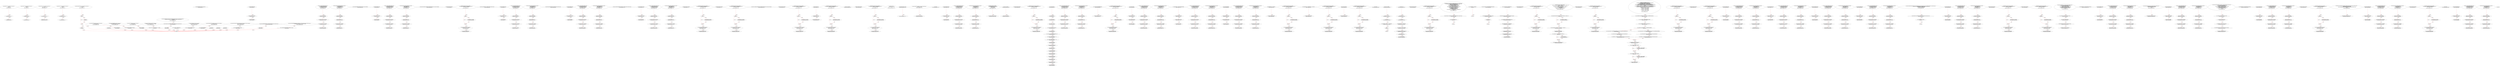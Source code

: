 digraph  {
13 [label="2_ function add(uint a, uint b) internal pure returns(uint c) {\n        c = a + b;\n        require(c >= a);\n    }\n13-function_definition-3-6", method="add(uint a,uint b)", type_label=function_definition];
31 [label="3_ c = a + b;\n31-expression_statement-4-4", method="add(uint a,uint b)", type_label=expression_statement];
37 [label="4_ require(c >= a);\n37-expression_statement-5-5", method="add(uint a,uint b)", type_label=expression_statement];
44 [label="6_ function sub(uint a, uint b) internal pure returns(uint c) {\n        require(b <= a);\n        c = a - b;\n    }\n44-function_definition-7-10", method="sub(uint a,uint b)", type_label=function_definition];
62 [label="7_ require(b <= a);\n62-expression_statement-8-8", method="sub(uint a,uint b)", type_label=expression_statement];
69 [label="8_ c = a - b;\n69-expression_statement-9-9", method="sub(uint a,uint b)", type_label=expression_statement];
75 [label="10_ function mul(uint a, uint b) internal pure returns(uint c) {\n        c = a * b;\n        require(a == 0 || c / a == b);\n    }\n75-function_definition-11-14", method="mul(uint a,uint b)", type_label=function_definition];
93 [label="11_ c = a * b;\n93-expression_statement-12-12", method="mul(uint a,uint b)", type_label=expression_statement];
99 [label="12_ require(a == 0 || c / a == b);\n99-expression_statement-13-13", method="mul(uint a,uint b)", type_label=expression_statement];
112 [label="14_ function div(uint a, uint b) internal pure returns(uint c) {\n        require(b > 0);\n        c = a / b;\n    }\n112-function_definition-15-18", method="div(uint a,uint b)", type_label=function_definition];
130 [label="15_ require(b > 0);\n130-expression_statement-16-16", method="div(uint a,uint b)", type_label=expression_statement];
137 [label="16_ c = a / b;\n137-expression_statement-17-17", method="div(uint a,uint b)", type_label=expression_statement];
146 [label="20_ function limitLessThan(uint a, uint b) internal pure returns(uint c) {\n        if (a > b) return b;\n        return a;\n    }\n146-function_definition-21-24", method="limitLessThan(uint a,uint b)", type_label=function_definition];
164 [label="21_ if_a > b\n164-if-22-22", method="limitLessThan(uint a,uint b)", type_label=if];
4502 [label="21_ end_if", method="limitLessThan(uint a,uint b)", type_label=end_if];
168 [label="21_ return b;\n168-return-22-22", method="limitLessThan(uint a,uint b)", type_label=return];
170 [label="22_ return a;\n170-return-23-23", method="limitLessThan(uint a,uint b)", type_label=return];
175 [label="26_ function totalSupply() public view returns(uint);\n175-function_definition-27-27", method="totalSupply()", type_label=function_definition];
183 [label="27_ bool claimed_TOD28 = false;\n183-new_variable-28-28", method="", type_label=new_variable];
189 [label="28_ address payable owner_TOD28;\n189-new_variable-29-29", method="", type_label=new_variable];
193 [label="29_ uint256 reward_TOD28;\n193-new_variable-30-30", method="", type_label=new_variable];
197 [label="30_ function setReward_TOD28() public payable {\n        require (!claimed_TOD28);\n        require(msg.sender == owner_TOD28);\n        owner_TOD28.transfer(reward_TOD28);\n        reward_TOD28 = msg.value;\n    }\n197-function_definition-31-36", method="setReward_TOD28()", type_label=function_definition];
202 [label="31_ require (!claimed_TOD28);\n202-expression_statement-32-32", method="setReward_TOD28()", type_label=expression_statement];
208 [label="32_ require(msg.sender == owner_TOD28);\n208-expression_statement-33-33", method="setReward_TOD28()", type_label=expression_statement];
217 [label="33_ owner_TOD28.transfer(reward_TOD28);\n217-expression_statement-34-34", method="setReward_TOD28()", type_label=expression_statement];
224 [label="34_ reward_TOD28 = msg.value;\n224-expression_statement-35-35", method="setReward_TOD28()", type_label=expression_statement];
230 [label="36_ function claimReward_TOD28(uint256 submission) public {\n        require (!claimed_TOD28);\n        require(submission < 10);\n        msg.sender.transfer(reward_TOD28);\n        claimed_TOD28 = true;\n    }\n230-function_definition-37-42", method="claimReward_TOD28(uint256 submission)", type_label=function_definition];
238 [label="37_ require (!claimed_TOD28);\n238-expression_statement-38-38", method="claimReward_TOD28(uint256 submission)", type_label=expression_statement];
244 [label="38_ require(submission < 10);\n244-expression_statement-39-39", method="claimReward_TOD28(uint256 submission)", type_label=expression_statement];
251 [label="39_ msg.sender.transfer(reward_TOD28);\n251-expression_statement-40-40", method="claimReward_TOD28(uint256 submission)", type_label=expression_statement];
260 [label="40_ claimed_TOD28 = true;\n260-expression_statement-41-41", method="claimReward_TOD28(uint256 submission)", type_label=expression_statement];
265 [label="42_ function balanceOf(address tokenOwner) public view returns(uint balance);\n265-function_definition-43-43", method="balanceOf(address tokenOwner)", type_label=function_definition];
278 [label="43_ bool claimed_TOD34 = false;\n278-new_variable-44-44", method="", type_label=new_variable];
284 [label="44_ address payable owner_TOD34;\n284-new_variable-45-45", method="", type_label=new_variable];
288 [label="45_ uint256 reward_TOD34;\n288-new_variable-46-46", method="", type_label=new_variable];
292 [label="46_ function setReward_TOD34() public payable {\n        require (!claimed_TOD34);\n        require(msg.sender == owner_TOD34);\n        owner_TOD34.transfer(reward_TOD34);\n        reward_TOD34 = msg.value;\n    }\n292-function_definition-47-52", method="setReward_TOD34()", type_label=function_definition];
297 [label="47_ require (!claimed_TOD34);\n297-expression_statement-48-48", method="setReward_TOD34()", type_label=expression_statement];
303 [label="48_ require(msg.sender == owner_TOD34);\n303-expression_statement-49-49", method="setReward_TOD34()", type_label=expression_statement];
312 [label="49_ owner_TOD34.transfer(reward_TOD34);\n312-expression_statement-50-50", method="setReward_TOD34()", type_label=expression_statement];
319 [label="50_ reward_TOD34 = msg.value;\n319-expression_statement-51-51", method="setReward_TOD34()", type_label=expression_statement];
325 [label="52_ function claimReward_TOD34(uint256 submission) public {\n        require (!claimed_TOD34);\n        require(submission < 10);\n        msg.sender.transfer(reward_TOD34);\n        claimed_TOD34 = true;\n    }\n325-function_definition-53-58", method="claimReward_TOD34(uint256 submission)", type_label=function_definition];
333 [label="53_ require (!claimed_TOD34);\n333-expression_statement-54-54", method="claimReward_TOD34(uint256 submission)", type_label=expression_statement];
339 [label="54_ require(submission < 10);\n339-expression_statement-55-55", method="claimReward_TOD34(uint256 submission)", type_label=expression_statement];
346 [label="55_ msg.sender.transfer(reward_TOD34);\n346-expression_statement-56-56", method="claimReward_TOD34(uint256 submission)", type_label=expression_statement];
355 [label="56_ claimed_TOD34 = true;\n355-expression_statement-57-57", method="claimReward_TOD34(uint256 submission)", type_label=expression_statement];
360 [label="58_ function allowance(address tokenOwner, address spender) public view returns(uint remaining);\n360-function_definition-59-59", method="allowance(address tokenOwner,address spender)", type_label=function_definition];
377 [label="59_ address payable winner_TOD21;\n377-new_variable-60-60", method="", type_label=new_variable];
381 [label="60_ function play_TOD21(bytes32 guess) public{\n       if (keccak256(abi.encode(guess)) == keccak256(abi.encode('hello'))) {\n            winner_TOD21 = msg.sender;\n        }\n    }\n381-function_definition-61-65", method="play_TOD21(bytes32 guess)", type_label=function_definition];
389 [label="61_ if\n389-if-62-64", method="play_TOD21(bytes32 guess)", type_label=if];
4727 [label="61_ end_if", method="play_TOD21(bytes32 guess)", type_label=end_if];
411 [label="62_ winner_TOD21 = msg.sender;\n411-expression_statement-63-63", method="play_TOD21(bytes32 guess)", type_label=expression_statement];
417 [label="65_ function getReward_TOD21() payable public{\n       winner_TOD21.transfer(msg.value);\n    }\n417-function_definition-66-68", method="getReward_TOD21()", type_label=function_definition];
422 [label="66_ winner_TOD21.transfer(msg.value);\n422-expression_statement-67-67", method="getReward_TOD21()", type_label=expression_statement];
431 [label="68_ function transfer(address to, uint tokens) public returns(bool success);\n431-function_definition-69-69", method="transfer(address to,uint tokens)", type_label=function_definition];
447 [label="69_ bool claimed_TOD10 = false;\n447-new_variable-70-70", method="", type_label=new_variable];
453 [label="70_ address payable owner_TOD10;\n453-new_variable-71-71", method="", type_label=new_variable];
457 [label="71_ uint256 reward_TOD10;\n457-new_variable-72-72", method="", type_label=new_variable];
461 [label="72_ function setReward_TOD10() public payable {\n        require (!claimed_TOD10);\n        require(msg.sender == owner_TOD10);\n        owner_TOD10.transfer(reward_TOD10);\n        reward_TOD10 = msg.value;\n    }\n461-function_definition-73-78", method="setReward_TOD10()", type_label=function_definition];
466 [label="73_ require (!claimed_TOD10);\n466-expression_statement-74-74", method="setReward_TOD10()", type_label=expression_statement];
472 [label="74_ require(msg.sender == owner_TOD10);\n472-expression_statement-75-75", method="setReward_TOD10()", type_label=expression_statement];
481 [label="75_ owner_TOD10.transfer(reward_TOD10);\n481-expression_statement-76-76", method="setReward_TOD10()", type_label=expression_statement];
488 [label="76_ reward_TOD10 = msg.value;\n488-expression_statement-77-77", method="setReward_TOD10()", type_label=expression_statement];
494 [label="78_ function claimReward_TOD10(uint256 submission) public {\n        require (!claimed_TOD10);\n        require(submission < 10);\n        msg.sender.transfer(reward_TOD10);\n        claimed_TOD10 = true;\n    }\n494-function_definition-79-84", method="claimReward_TOD10(uint256 submission)", type_label=function_definition];
502 [label="79_ require (!claimed_TOD10);\n502-expression_statement-80-80", method="claimReward_TOD10(uint256 submission)", type_label=expression_statement];
508 [label="80_ require(submission < 10);\n508-expression_statement-81-81", method="claimReward_TOD10(uint256 submission)", type_label=expression_statement];
515 [label="81_ msg.sender.transfer(reward_TOD10);\n515-expression_statement-82-82", method="claimReward_TOD10(uint256 submission)", type_label=expression_statement];
524 [label="82_ claimed_TOD10 = true;\n524-expression_statement-83-83", method="claimReward_TOD10(uint256 submission)", type_label=expression_statement];
529 [label="84_ function approve(address spender, uint tokens) public returns(bool success);\n529-function_definition-85-85", method="approve(address spender,uint tokens)", type_label=function_definition];
545 [label="85_ bool claimed_TOD22 = false;\n545-new_variable-86-86", method="", type_label=new_variable];
551 [label="86_ address payable owner_TOD22;\n551-new_variable-87-87", method="", type_label=new_variable];
555 [label="87_ uint256 reward_TOD22;\n555-new_variable-88-88", method="", type_label=new_variable];
559 [label="88_ function setReward_TOD22() public payable {\n        require (!claimed_TOD22);\n        require(msg.sender == owner_TOD22);\n        owner_TOD22.transfer(reward_TOD22);\n        reward_TOD22 = msg.value;\n    }\n559-function_definition-89-94", method="setReward_TOD22()", type_label=function_definition];
564 [label="89_ require (!claimed_TOD22);\n564-expression_statement-90-90", method="setReward_TOD22()", type_label=expression_statement];
570 [label="90_ require(msg.sender == owner_TOD22);\n570-expression_statement-91-91", method="setReward_TOD22()", type_label=expression_statement];
579 [label="91_ owner_TOD22.transfer(reward_TOD22);\n579-expression_statement-92-92", method="setReward_TOD22()", type_label=expression_statement];
586 [label="92_ reward_TOD22 = msg.value;\n586-expression_statement-93-93", method="setReward_TOD22()", type_label=expression_statement];
592 [label="94_ function claimReward_TOD22(uint256 submission) public {\n        require (!claimed_TOD22);\n        require(submission < 10);\n        msg.sender.transfer(reward_TOD22);\n        claimed_TOD22 = true;\n    }\n592-function_definition-95-100", method="claimReward_TOD22(uint256 submission)", type_label=function_definition];
600 [label="95_ require (!claimed_TOD22);\n600-expression_statement-96-96", method="claimReward_TOD22(uint256 submission)", type_label=expression_statement];
606 [label="96_ require(submission < 10);\n606-expression_statement-97-97", method="claimReward_TOD22(uint256 submission)", type_label=expression_statement];
613 [label="97_ msg.sender.transfer(reward_TOD22);\n613-expression_statement-98-98", method="claimReward_TOD22(uint256 submission)", type_label=expression_statement];
622 [label="98_ claimed_TOD22 = true;\n622-expression_statement-99-99", method="claimReward_TOD22(uint256 submission)", type_label=expression_statement];
627 [label="100_ function transferFrom(address from, address to, uint tokens) public returns(bool success);\n627-function_definition-101-101", method="transferFrom(address from,address to,uint tokens)", type_label=function_definition];
647 [label="101_ bool claimed_TOD12 = false;\n647-new_variable-102-102", method="", type_label=new_variable];
653 [label="102_ address payable owner_TOD12;\n653-new_variable-103-103", method="", type_label=new_variable];
657 [label="103_ uint256 reward_TOD12;\n657-new_variable-104-104", method="", type_label=new_variable];
661 [label="104_ function setReward_TOD12() public payable {\n        require (!claimed_TOD12);\n        require(msg.sender == owner_TOD12);\n        owner_TOD12.transfer(reward_TOD12);\n        reward_TOD12 = msg.value;\n    }\n661-function_definition-105-110", method="setReward_TOD12()", type_label=function_definition];
666 [label="105_ require (!claimed_TOD12);\n666-expression_statement-106-106", method="setReward_TOD12()", type_label=expression_statement];
672 [label="106_ require(msg.sender == owner_TOD12);\n672-expression_statement-107-107", method="setReward_TOD12()", type_label=expression_statement];
681 [label="107_ owner_TOD12.transfer(reward_TOD12);\n681-expression_statement-108-108", method="setReward_TOD12()", type_label=expression_statement];
688 [label="108_ reward_TOD12 = msg.value;\n688-expression_statement-109-109", method="setReward_TOD12()", type_label=expression_statement];
694 [label="110_ function claimReward_TOD12(uint256 submission) public {\n        require (!claimed_TOD12);\n        require(submission < 10);\n        msg.sender.transfer(reward_TOD12);\n        claimed_TOD12 = true;\n    }\n694-function_definition-111-116", method="claimReward_TOD12(uint256 submission)", type_label=function_definition];
702 [label="111_ require (!claimed_TOD12);\n702-expression_statement-112-112", method="claimReward_TOD12(uint256 submission)", type_label=expression_statement];
708 [label="112_ require(submission < 10);\n708-expression_statement-113-113", method="claimReward_TOD12(uint256 submission)", type_label=expression_statement];
715 [label="113_ msg.sender.transfer(reward_TOD12);\n715-expression_statement-114-114", method="claimReward_TOD12(uint256 submission)", type_label=expression_statement];
724 [label="114_ claimed_TOD12 = true;\n724-expression_statement-115-115", method="claimReward_TOD12(uint256 submission)", type_label=expression_statement];
729 [label="116_ address payable winner_TOD33;\n729-new_variable-117-117", method="", type_label=new_variable];
733 [label="117_ function play_TOD33(bytes32 guess) public{\n       if (keccak256(abi.encode(guess)) == keccak256(abi.encode('hello'))) {\n            winner_TOD33 = msg.sender;\n        }\n    }\n733-function_definition-118-122", method="play_TOD33(bytes32 guess)", type_label=function_definition];
741 [label="118_ if\n741-if-119-121", method="play_TOD33(bytes32 guess)", type_label=if];
5079 [label="118_ end_if", method="play_TOD33(bytes32 guess)", type_label=end_if];
763 [label="119_ winner_TOD33 = msg.sender;\n763-expression_statement-120-120", method="play_TOD33(bytes32 guess)", type_label=expression_statement];
769 [label="122_ function getReward_TOD33() payable public{\n       winner_TOD33.transfer(msg.value);\n    }\n769-function_definition-123-125", method="getReward_TOD33()", type_label=function_definition];
774 [label="123_ winner_TOD33.transfer(msg.value);\n774-expression_statement-124-124", method="getReward_TOD33()", type_label=expression_statement];
797 [label="126_ address payable winner_TOD27;\n797-new_variable-127-127", method="", type_label=new_variable];
801 [label="127_ function play_TOD27(bytes32 guess) public{\n       if (keccak256(abi.encode(guess)) == keccak256(abi.encode('hello'))) {\n            winner_TOD27 = msg.sender;\n        }\n    }\n801-function_definition-128-132", method="play_TOD27(bytes32 guess)", type_label=function_definition];
809 [label="128_ if\n809-if-129-131", method="play_TOD27(bytes32 guess)", type_label=if];
5147 [label="128_ end_if", method="play_TOD27(bytes32 guess)", type_label=end_if];
831 [label="129_ winner_TOD27 = msg.sender;\n831-expression_statement-130-130", method="play_TOD27(bytes32 guess)", type_label=expression_statement];
837 [label="132_ function getReward_TOD27() payable public{\n       winner_TOD27.transfer(msg.value);\n    }\n837-function_definition-133-135", method="getReward_TOD27()", type_label=function_definition];
842 [label="133_ winner_TOD27.transfer(msg.value);\n842-expression_statement-134-134", method="getReward_TOD27()", type_label=expression_statement];
868 [label="138_ function receiveApproval(address from, uint256 tokens, address token, bytes memory data) public;\n868-function_definition-139-139", method="receiveApproval(address from,uint256 tokens,address token,bytes memory data)", type_label=function_definition];
887 [label="139_ address payable winner_TOD11;\n887-new_variable-140-140", method="", type_label=new_variable];
891 [label="140_ function play_TOD11(bytes32 guess) public{\n       if (keccak256(abi.encode(guess)) == keccak256(abi.encode('hello'))) {\n            winner_TOD11 = msg.sender;\n        }\n    }\n891-function_definition-141-145", method="play_TOD11(bytes32 guess)", type_label=function_definition];
899 [label="141_ if\n899-if-142-144", method="play_TOD11(bytes32 guess)", type_label=if];
5237 [label="141_ end_if", method="play_TOD11(bytes32 guess)", type_label=end_if];
921 [label="142_ winner_TOD11 = msg.sender;\n921-expression_statement-143-143", method="play_TOD11(bytes32 guess)", type_label=expression_statement];
927 [label="145_ function getReward_TOD11() payable public{\n       winner_TOD11.transfer(msg.value);\n    }\n927-function_definition-146-148", method="getReward_TOD11()", type_label=function_definition];
932 [label="146_ winner_TOD11.transfer(msg.value);\n932-expression_statement-147-147", method="getReward_TOD11()", type_label=expression_statement];
944 [label="150_ address public owner;\n944-new_variable-151-151", method="", type_label=new_variable];
949 [label="151_ address public newOwner;\n949-new_variable-152-152", method="", type_label=new_variable];
954 [label="152_ address payable winner_TOD31;\n954-new_variable-153-153", method="", type_label=new_variable];
958 [label="153_ function play_TOD31(bytes32 guess) public{\n       if (keccak256(abi.encode(guess)) == keccak256(abi.encode('hello'))) {\n            winner_TOD31 = msg.sender;\n        }\n    }\n958-function_definition-154-158", method="play_TOD31(bytes32 guess)", type_label=function_definition];
966 [label="154_ if\n966-if-155-157", method="play_TOD31(bytes32 guess)", type_label=if];
5304 [label="154_ end_if", method="play_TOD31(bytes32 guess)", type_label=end_if];
988 [label="155_ winner_TOD31 = msg.sender;\n988-expression_statement-156-156", method="play_TOD31(bytes32 guess)", type_label=expression_statement];
994 [label="158_ function getReward_TOD31() payable public{\n       winner_TOD31.transfer(msg.value);\n    }\n994-function_definition-159-161", method="getReward_TOD31()", type_label=function_definition];
999 [label="159_ winner_TOD31.transfer(msg.value);\n999-expression_statement-160-160", method="getReward_TOD31()", type_label=expression_statement];
1020 [label="163_ owner = msg.sender;\n1020-expression_statement-164-164", method="", type_label=expression_statement];
1026 [label="165_ address payable winner_TOD1;\n1026-new_variable-166-166", method="", type_label=new_variable];
1030 [label="166_ function play_TOD1(bytes32 guess) public{\n       if (keccak256(abi.encode(guess)) == keccak256(abi.encode('hello'))) {\n            winner_TOD1 = msg.sender;\n        }\n    }\n1030-function_definition-167-171", method="play_TOD1(bytes32 guess)", type_label=function_definition];
1038 [label="167_ if\n1038-if-168-170", method="play_TOD1(bytes32 guess)", type_label=if];
5376 [label="167_ end_if", method="play_TOD1(bytes32 guess)", type_label=end_if];
1060 [label="168_ winner_TOD1 = msg.sender;\n1060-expression_statement-169-169", method="play_TOD1(bytes32 guess)", type_label=expression_statement];
1066 [label="171_ function getReward_TOD1() payable public{\n       winner_TOD1.transfer(msg.value);\n    }\n1066-function_definition-172-174", method="getReward_TOD1()", type_label=function_definition];
1071 [label="172_ winner_TOD1.transfer(msg.value);\n1071-expression_statement-173-173", method="getReward_TOD1()", type_label=expression_statement];
1080 [label="174_ modifier onlyOwner {\n        require(msg.sender == owner);\n        _;\n    }\n1080-expression_statement-175-178", method="", type_label=expression_statement];
1083 [label="175_ require(msg.sender == owner);\n1083-expression_statement-176-176", method="", type_label=expression_statement];
1092 [label="176_ _;\n1092-expression_statement-177-177", method="", type_label=expression_statement];
1094 [label="178_ function transferOwnership(address _newOwner) public onlyOwner {\n        newOwner = _newOwner;\n    }\n1094-function_definition-179-181", method="transferOwnership(address _newOwner)", type_label=function_definition];
1101 [label="178_ onlyOwner\n1101-expression_statement-179-179", method="transferOwnership(address _newOwner)", type_label=expression_statement];
1104 [label="179_ newOwner = _newOwner;\n1104-expression_statement-180-180", method="transferOwnership(address _newOwner)", type_label=expression_statement];
1108 [label="181_ bool claimed_TOD2 = false;\n1108-new_variable-182-182", method="", type_label=new_variable];
1114 [label="182_ address payable owner_TOD2;\n1114-new_variable-183-183", method="", type_label=new_variable];
1118 [label="183_ uint256 reward_TOD2;\n1118-new_variable-184-184", method="", type_label=new_variable];
1122 [label="184_ function setReward_TOD2() public payable {\n        require (!claimed_TOD2);\n        require(msg.sender == owner_TOD2);\n        owner_TOD2.transfer(reward_TOD2);\n        reward_TOD2 = msg.value;\n    }\n1122-function_definition-185-190", method="setReward_TOD2()", type_label=function_definition];
1127 [label="185_ require (!claimed_TOD2);\n1127-expression_statement-186-186", method="setReward_TOD2()", type_label=expression_statement];
1133 [label="186_ require(msg.sender == owner_TOD2);\n1133-expression_statement-187-187", method="setReward_TOD2()", type_label=expression_statement];
1142 [label="187_ owner_TOD2.transfer(reward_TOD2);\n1142-expression_statement-188-188", method="setReward_TOD2()", type_label=expression_statement];
1149 [label="188_ reward_TOD2 = msg.value;\n1149-expression_statement-189-189", method="setReward_TOD2()", type_label=expression_statement];
1155 [label="190_ function claimReward_TOD2(uint256 submission) public {\n        require (!claimed_TOD2);\n        require(submission < 10);\n        msg.sender.transfer(reward_TOD2);\n        claimed_TOD2 = true;\n    }\n1155-function_definition-191-196", method="claimReward_TOD2(uint256 submission)", type_label=function_definition];
1163 [label="191_ require (!claimed_TOD2);\n1163-expression_statement-192-192", method="claimReward_TOD2(uint256 submission)", type_label=expression_statement];
1169 [label="192_ require(submission < 10);\n1169-expression_statement-193-193", method="claimReward_TOD2(uint256 submission)", type_label=expression_statement];
1176 [label="193_ msg.sender.transfer(reward_TOD2);\n1176-expression_statement-194-194", method="claimReward_TOD2(uint256 submission)", type_label=expression_statement];
1185 [label="194_ claimed_TOD2 = true;\n1185-expression_statement-195-195", method="claimReward_TOD2(uint256 submission)", type_label=expression_statement];
1190 [label="196_ function acceptOwnership() public {\n        require(msg.sender == newOwner);\n        emit OwnershipTransferred(owner, newOwner);\n        owner = newOwner;\n        newOwner = address(0);\n    }\n1190-function_definition-197-202", method="acceptOwnership()", type_label=function_definition];
1194 [label="197_ require(msg.sender == newOwner);\n1194-expression_statement-198-198", method="acceptOwnership()", type_label=expression_statement];
1209 [label="199_ owner = newOwner;\n1209-expression_statement-200-200", method="acceptOwnership()", type_label=expression_statement];
1213 [label="200_ newOwner = address(0);\n1213-expression_statement-201-201", method="acceptOwnership()", type_label=expression_statement];
1219 [label="202_ address payable winner_TOD17;\n1219-new_variable-203-203", method="", type_label=new_variable];
1223 [label="203_ function play_TOD17(bytes32 guess) public{\n       if (keccak256(abi.encode(guess)) == keccak256(abi.encode('hello'))) {\n            winner_TOD17 = msg.sender;\n        }\n    }\n1223-function_definition-204-208", method="play_TOD17(bytes32 guess)", type_label=function_definition];
1231 [label="204_ if\n1231-if-205-207", method="play_TOD17(bytes32 guess)", type_label=if];
5569 [label="204_ end_if", method="play_TOD17(bytes32 guess)", type_label=end_if];
1253 [label="205_ winner_TOD17 = msg.sender;\n1253-expression_statement-206-206", method="play_TOD17(bytes32 guess)", type_label=expression_statement];
1259 [label="208_ function getReward_TOD17() payable public{\n       winner_TOD17.transfer(msg.value);\n    }\n1259-function_definition-209-211", method="getReward_TOD17()", type_label=function_definition];
1264 [label="209_ winner_TOD17.transfer(msg.value);\n1264-expression_statement-210-210", method="getReward_TOD17()", type_label=expression_statement];
1292 [label="215_ string public symbol;\n1292-new_variable-216-216", method="", type_label=new_variable];
1297 [label="216_ string public name;\n1297-new_variable-217-217", method="", type_label=new_variable];
1302 [label="217_ uint8 public decimals;\n1302-new_variable-218-218", method="", type_label=new_variable];
1307 [label="218_ uint public _totalSupply;\n1307-new_variable-219-219", method="", type_label=new_variable];
1312 [label="219_ uint public latestDifficultyPeriodStarted;\n1312-new_variable-220-220", method="", type_label=new_variable];
1317 [label="220_ uint public epochCount;\n1317-new_variable-221-221", method="", type_label=new_variable];
1322 [label="221_ uint public _BLOCKS_PER_READJUSTMENT = 1024;\n1322-new_variable-222-222", method="", type_label=new_variable];
1328 [label="222_ uint public _MINIMUM_TARGET = 2 ** 16;\n1328-new_variable-223-223", method="", type_label=new_variable];
1336 [label="223_ uint public _MAXIMUM_TARGET = 2 ** 234;\n1336-new_variable-224-224", method="", type_label=new_variable];
1344 [label="224_ uint public miningTarget;\n1344-new_variable-225-225", method="", type_label=new_variable];
1349 [label="225_ bytes32 public challengeNumber;\n1349-new_variable-226-226", method="", type_label=new_variable];
1354 [label="226_ uint public rewardEra;\n1354-new_variable-227-227", method="", type_label=new_variable];
1359 [label="227_ uint public maxSupplyForEra;\n1359-new_variable-228-228", method="", type_label=new_variable];
1364 [label="228_ address public lastRewardTo;\n1364-new_variable-229-229", method="", type_label=new_variable];
1369 [label="229_ uint public lastRewardAmount;\n1369-new_variable-230-230", method="", type_label=new_variable];
1374 [label="230_ bool claimed_TOD18 = false;\n1374-new_variable-231-231", method="", type_label=new_variable];
1380 [label="231_ address payable owner_TOD18;\n1380-new_variable-232-232", method="", type_label=new_variable];
1384 [label="232_ uint256 reward_TOD18;\n1384-new_variable-233-233", method="", type_label=new_variable];
1388 [label="233_ function setReward_TOD18() public payable {\n        require (!claimed_TOD18);\n        require(msg.sender == owner_TOD18);\n        owner_TOD18.transfer(reward_TOD18);\n        reward_TOD18 = msg.value;\n    }\n1388-function_definition-234-239", method="setReward_TOD18()", type_label=function_definition];
1393 [label="234_ require (!claimed_TOD18);\n1393-expression_statement-235-235", method="setReward_TOD18()", type_label=expression_statement];
1399 [label="235_ require(msg.sender == owner_TOD18);\n1399-expression_statement-236-236", method="setReward_TOD18()", type_label=expression_statement];
1408 [label="236_ owner_TOD18.transfer(reward_TOD18);\n1408-expression_statement-237-237", method="setReward_TOD18()", type_label=expression_statement];
1415 [label="237_ reward_TOD18 = msg.value;\n1415-expression_statement-238-238", method="setReward_TOD18()", type_label=expression_statement];
1421 [label="239_ function claimReward_TOD18(uint256 submission) public {\n        require (!claimed_TOD18);\n        require(submission < 10);\n        msg.sender.transfer(reward_TOD18);\n        claimed_TOD18 = true;\n    }\n1421-function_definition-240-245", method="claimReward_TOD18(uint256 submission)", type_label=function_definition];
1429 [label="240_ require (!claimed_TOD18);\n1429-expression_statement-241-241", method="claimReward_TOD18(uint256 submission)", type_label=expression_statement];
1435 [label="241_ require(submission < 10);\n1435-expression_statement-242-242", method="claimReward_TOD18(uint256 submission)", type_label=expression_statement];
1442 [label="242_ msg.sender.transfer(reward_TOD18);\n1442-expression_statement-243-243", method="claimReward_TOD18(uint256 submission)", type_label=expression_statement];
1451 [label="243_ claimed_TOD18 = true;\n1451-expression_statement-244-244", method="claimReward_TOD18(uint256 submission)", type_label=expression_statement];
1456 [label="245_ uint public lastRewardEthBlockNumber;\n1456-new_variable-246-246", method="", type_label=new_variable];
1461 [label="246_ address payable winner_TOD29;\n1461-new_variable-247-247", method="", type_label=new_variable];
1465 [label="247_ function play_TOD29(bytes32 guess) public{\n       if (keccak256(abi.encode(guess)) == keccak256(abi.encode('hello'))) {\n            winner_TOD29 = msg.sender;\n        }\n    }\n1465-function_definition-248-252", method="play_TOD29(bytes32 guess)", type_label=function_definition];
1473 [label="248_ if\n1473-if-249-251", method="play_TOD29(bytes32 guess)", type_label=if];
5811 [label="248_ end_if", method="play_TOD29(bytes32 guess)", type_label=end_if];
1495 [label="249_ winner_TOD29 = msg.sender;\n1495-expression_statement-250-250", method="play_TOD29(bytes32 guess)", type_label=expression_statement];
1501 [label="252_ function getReward_TOD29() payable public{\n       winner_TOD29.transfer(msg.value);\n    }\n1501-function_definition-253-255", method="getReward_TOD29()", type_label=function_definition];
1506 [label="253_ winner_TOD29.transfer(msg.value);\n1506-expression_statement-254-254", method="getReward_TOD29()", type_label=expression_statement];
1515 [label="255_ bool locked = false;\n1515-new_variable-256-256", method="", type_label=new_variable];
1521 [label="256_ bool claimed_TOD6 = false;\n1521-new_variable-257-257", method="", type_label=new_variable];
1527 [label="257_ address payable owner_TOD6;\n1527-new_variable-258-258", method="", type_label=new_variable];
1531 [label="258_ uint256 reward_TOD6;\n1531-new_variable-259-259", method="", type_label=new_variable];
1535 [label="259_ function setReward_TOD6() public payable {\n        require (!claimed_TOD6);\n        require(msg.sender == owner_TOD6);\n        owner_TOD6.transfer(reward_TOD6);\n        reward_TOD6 = msg.value;\n    }\n1535-function_definition-260-265", method="setReward_TOD6()", type_label=function_definition];
1540 [label="260_ require (!claimed_TOD6);\n1540-expression_statement-261-261", method="setReward_TOD6()", type_label=expression_statement];
1546 [label="261_ require(msg.sender == owner_TOD6);\n1546-expression_statement-262-262", method="setReward_TOD6()", type_label=expression_statement];
1555 [label="262_ owner_TOD6.transfer(reward_TOD6);\n1555-expression_statement-263-263", method="setReward_TOD6()", type_label=expression_statement];
1562 [label="263_ reward_TOD6 = msg.value;\n1562-expression_statement-264-264", method="setReward_TOD6()", type_label=expression_statement];
1568 [label="265_ function claimReward_TOD6(uint256 submission) public {\n        require (!claimed_TOD6);\n        require(submission < 10);\n        msg.sender.transfer(reward_TOD6);\n        claimed_TOD6 = true;\n    }\n1568-function_definition-266-271", method="claimReward_TOD6(uint256 submission)", type_label=function_definition];
1576 [label="266_ require (!claimed_TOD6);\n1576-expression_statement-267-267", method="claimReward_TOD6(uint256 submission)", type_label=expression_statement];
1582 [label="267_ require(submission < 10);\n1582-expression_statement-268-268", method="claimReward_TOD6(uint256 submission)", type_label=expression_statement];
1589 [label="268_ msg.sender.transfer(reward_TOD6);\n1589-expression_statement-269-269", method="claimReward_TOD6(uint256 submission)", type_label=expression_statement];
1598 [label="269_ claimed_TOD6 = true;\n1598-expression_statement-270-270", method="claimReward_TOD6(uint256 submission)", type_label=expression_statement];
1603 [label="271_ mapping(bytes32 => bytes32) solutionForChallenge;\n1603-new_variable-272-272", method="", type_label=new_variable];
1609 [label="272_ bool claimed_TOD16 = false;\n1609-new_variable-273-273", method="", type_label=new_variable];
1615 [label="273_ address payable owner_TOD16;\n1615-new_variable-274-274", method="", type_label=new_variable];
1619 [label="274_ uint256 reward_TOD16;\n1619-new_variable-275-275", method="", type_label=new_variable];
1623 [label="275_ function setReward_TOD16() public payable {\n        require (!claimed_TOD16);\n        require(msg.sender == owner_TOD16);\n        owner_TOD16.transfer(reward_TOD16);\n        reward_TOD16 = msg.value;\n    }\n1623-function_definition-276-281", method="setReward_TOD16()", type_label=function_definition];
1628 [label="276_ require (!claimed_TOD16);\n1628-expression_statement-277-277", method="setReward_TOD16()", type_label=expression_statement];
1634 [label="277_ require(msg.sender == owner_TOD16);\n1634-expression_statement-278-278", method="setReward_TOD16()", type_label=expression_statement];
1643 [label="278_ owner_TOD16.transfer(reward_TOD16);\n1643-expression_statement-279-279", method="setReward_TOD16()", type_label=expression_statement];
1650 [label="279_ reward_TOD16 = msg.value;\n1650-expression_statement-280-280", method="setReward_TOD16()", type_label=expression_statement];
1656 [label="281_ function claimReward_TOD16(uint256 submission) public {\n        require (!claimed_TOD16);\n        require(submission < 10);\n        msg.sender.transfer(reward_TOD16);\n        claimed_TOD16 = true;\n    }\n1656-function_definition-282-287", method="claimReward_TOD16(uint256 submission)", type_label=function_definition];
1664 [label="282_ require (!claimed_TOD16);\n1664-expression_statement-283-283", method="claimReward_TOD16(uint256 submission)", type_label=expression_statement];
1670 [label="283_ require(submission < 10);\n1670-expression_statement-284-284", method="claimReward_TOD16(uint256 submission)", type_label=expression_statement];
1677 [label="284_ msg.sender.transfer(reward_TOD16);\n1677-expression_statement-285-285", method="claimReward_TOD16(uint256 submission)", type_label=expression_statement];
1686 [label="285_ claimed_TOD16 = true;\n1686-expression_statement-286-286", method="claimReward_TOD16(uint256 submission)", type_label=expression_statement];
1691 [label="287_ uint public tokensMinted;\n1691-new_variable-288-288", method="", type_label=new_variable];
1696 [label="288_ bool claimed_TOD24 = false;\n1696-new_variable-289-289", method="", type_label=new_variable];
1702 [label="289_ address payable owner_TOD24;\n1702-new_variable-290-290", method="", type_label=new_variable];
1706 [label="290_ uint256 reward_TOD24;\n1706-new_variable-291-291", method="", type_label=new_variable];
1710 [label="291_ function setReward_TOD24() public payable {\n        require (!claimed_TOD24);\n        require(msg.sender == owner_TOD24);\n        owner_TOD24.transfer(reward_TOD24);\n        reward_TOD24 = msg.value;\n    }\n1710-function_definition-292-297", method="setReward_TOD24()", type_label=function_definition];
1715 [label="292_ require (!claimed_TOD24);\n1715-expression_statement-293-293", method="setReward_TOD24()", type_label=expression_statement];
1721 [label="293_ require(msg.sender == owner_TOD24);\n1721-expression_statement-294-294", method="setReward_TOD24()", type_label=expression_statement];
1730 [label="294_ owner_TOD24.transfer(reward_TOD24);\n1730-expression_statement-295-295", method="setReward_TOD24()", type_label=expression_statement];
1737 [label="295_ reward_TOD24 = msg.value;\n1737-expression_statement-296-296", method="setReward_TOD24()", type_label=expression_statement];
1743 [label="297_ function claimReward_TOD24(uint256 submission) public {\n        require (!claimed_TOD24);\n        require(submission < 10);\n        msg.sender.transfer(reward_TOD24);\n        claimed_TOD24 = true;\n    }\n1743-function_definition-298-303", method="claimReward_TOD24(uint256 submission)", type_label=function_definition];
1751 [label="298_ require (!claimed_TOD24);\n1751-expression_statement-299-299", method="claimReward_TOD24(uint256 submission)", type_label=expression_statement];
1757 [label="299_ require(submission < 10);\n1757-expression_statement-300-300", method="claimReward_TOD24(uint256 submission)", type_label=expression_statement];
1764 [label="300_ msg.sender.transfer(reward_TOD24);\n1764-expression_statement-301-301", method="claimReward_TOD24(uint256 submission)", type_label=expression_statement];
1773 [label="301_ claimed_TOD24 = true;\n1773-expression_statement-302-302", method="claimReward_TOD24(uint256 submission)", type_label=expression_statement];
1778 [label="303_ mapping(address => uint) balances;\n1778-new_variable-304-304", method="", type_label=new_variable];
1784 [label="304_ address payable winner_TOD5;\n1784-new_variable-305-305", method="", type_label=new_variable];
1788 [label="305_ function play_TOD5(bytes32 guess) public{\n       if (keccak256(abi.encode(guess)) == keccak256(abi.encode('hello'))) {\n            winner_TOD5 = msg.sender;\n        }\n    }\n1788-function_definition-306-310", method="play_TOD5(bytes32 guess)", type_label=function_definition];
1796 [label="306_ if\n1796-if-307-309", method="play_TOD5(bytes32 guess)", type_label=if];
6134 [label="306_ end_if", method="play_TOD5(bytes32 guess)", type_label=end_if];
1818 [label="307_ winner_TOD5 = msg.sender;\n1818-expression_statement-308-308", method="play_TOD5(bytes32 guess)", type_label=expression_statement];
1824 [label="310_ function getReward_TOD5() payable public{\n       winner_TOD5.transfer(msg.value);\n    }\n1824-function_definition-311-313", method="getReward_TOD5()", type_label=function_definition];
1829 [label="311_ winner_TOD5.transfer(msg.value);\n1829-expression_statement-312-312", method="getReward_TOD5()", type_label=expression_statement];
1838 [label="313_ mapping(address => mapping(address => uint)) allowed;\n1838-new_variable-314-314", method="", type_label=new_variable];
1846 [label="314_ address payable winner_TOD15;\n1846-new_variable-315-315", method="", type_label=new_variable];
1850 [label="315_ function play_TOD15(bytes32 guess) public{\n       if (keccak256(abi.encode(guess)) == keccak256(abi.encode('hello'))) {\n            winner_TOD15 = msg.sender;\n        }\n    }\n1850-function_definition-316-320", method="play_TOD15(bytes32 guess)", type_label=function_definition];
1858 [label="316_ if\n1858-if-317-319", method="play_TOD15(bytes32 guess)", type_label=if];
6196 [label="316_ end_if", method="play_TOD15(bytes32 guess)", type_label=end_if];
1880 [label="317_ winner_TOD15 = msg.sender;\n1880-expression_statement-318-318", method="play_TOD15(bytes32 guess)", type_label=expression_statement];
1886 [label="320_ function getReward_TOD15() payable public{\n       winner_TOD15.transfer(msg.value);\n    }\n1886-function_definition-321-323", method="getReward_TOD15()", type_label=function_definition];
1891 [label="321_ winner_TOD15.transfer(msg.value);\n1891-expression_statement-322-322", method="getReward_TOD15()", type_label=expression_statement];
1900 [label="323_ uint public burnPercent;\n1900-new_variable-324-324", method="", type_label=new_variable];
1905 [label="324_ address payable winner_TOD13;\n1905-new_variable-325-325", method="", type_label=new_variable];
1909 [label="325_ function play_TOD13(bytes32 guess) public{\n       if (keccak256(abi.encode(guess)) == keccak256(abi.encode('hello'))) {\n            winner_TOD13 = msg.sender;\n        }\n    }\n1909-function_definition-326-330", method="play_TOD13(bytes32 guess)", type_label=function_definition];
1917 [label="326_ if\n1917-if-327-329", method="play_TOD13(bytes32 guess)", type_label=if];
6255 [label="326_ end_if", method="play_TOD13(bytes32 guess)", type_label=end_if];
1939 [label="327_ winner_TOD13 = msg.sender;\n1939-expression_statement-328-328", method="play_TOD13(bytes32 guess)", type_label=expression_statement];
1945 [label="330_ function getReward_TOD13() payable public{\n       winner_TOD13.transfer(msg.value);\n    }\n1945-function_definition-331-333", method="getReward_TOD13()", type_label=function_definition];
1950 [label="331_ winner_TOD13.transfer(msg.value);\n1950-expression_statement-332-332", method="getReward_TOD13()", type_label=expression_statement];
1978 [label="334_ onlyOwner\n1978-expression_statement-335-335", method="", type_label=expression_statement];
1981 [label="335_ symbol = \"YESBUZ\";\n1981-expression_statement-336-336", method="", type_label=expression_statement];
1986 [label="336_ name = \"Yesbuzz\";\n1986-expression_statement-337-337", method="", type_label=expression_statement];
1991 [label="337_ decimals = 8;\n1991-expression_statement-338-338", method="", type_label=expression_statement];
1995 [label="338_ _totalSupply = 21000000 * 10 ** uint(decimals);\n1995-expression_statement-339-339", method="", type_label=expression_statement];
2005 [label="339_ if\n2005-if-340-340", method="", type_label=if];
6343 [label="339_ end_if", method="", type_label=end_if];
2009 [label="340_ locked = true;\n2009-expression_statement-341-341", method="", type_label=expression_statement];
2014 [label="341_ tokensMinted = 0;\n2014-expression_statement-342-342", method="", type_label=expression_statement];
2018 [label="342_ rewardEra = 0;\n2018-expression_statement-343-343", method="", type_label=expression_statement];
2022 [label="343_ maxSupplyForEra = _totalSupply.div(2);\n2022-expression_statement-344-344", method="", type_label=expression_statement];
2031 [label="344_ miningTarget = _MAXIMUM_TARGET;\n2031-expression_statement-345-345", method="", type_label=expression_statement];
2035 [label="345_ latestDifficultyPeriodStarted = block.number;\n2035-expression_statement-346-346", method="", type_label=expression_statement];
2041 [label="346_ burnPercent = 10;\n2041-expression_statement-347-347", method="", type_label=expression_statement];
2045 [label="347_ _startNewMiningEpoch();\n2045-expression_statement-348-348", method="", type_label=expression_statement];
2048 [label="349_ address payable winner_TOD37;\n2048-new_variable-350-350", method="", type_label=new_variable];
2052 [label="350_ function play_TOD37(bytes32 guess) public{\n       if (keccak256(abi.encode(guess)) == keccak256(abi.encode('hello'))) {\n            winner_TOD37 = msg.sender;\n        }\n    }\n2052-function_definition-351-355", method="play_TOD37(bytes32 guess)", type_label=function_definition];
2060 [label="351_ if\n2060-if-352-354", method="play_TOD37(bytes32 guess)", type_label=if];
6398 [label="351_ end_if", method="play_TOD37(bytes32 guess)", type_label=end_if];
2082 [label="352_ winner_TOD37 = msg.sender;\n2082-expression_statement-353-353", method="play_TOD37(bytes32 guess)", type_label=expression_statement];
2088 [label="355_ function getReward_TOD37() payable public{\n       winner_TOD37.transfer(msg.value);\n    }\n2088-function_definition-356-358", method="getReward_TOD37()", type_label=function_definition];
2093 [label="356_ winner_TOD37.transfer(msg.value);\n2093-expression_statement-357-357", method="getReward_TOD37()", type_label=expression_statement];
2102 [label="358_ function mint(uint256 nonce, bytes32 challenge_digest) public returns(bool success) {\n        bytes32 digest = keccak256(abi.encodePacked(challengeNumber, msg.sender, nonce));\n        if (digest != challenge_digest) revert();\n        if (uint256(digest) > miningTarget) revert();\n        bytes32 solution = solutionForChallenge[challengeNumber];\n        solutionForChallenge[challengeNumber] = digest;\n        if (solution != 0x0) revert();  \n        uint reward_amount = getMiningReward();\n        balances[msg.sender] = balances[msg.sender].add(reward_amount);\n        tokensMinted = tokensMinted.add(reward_amount);\n        assert(tokensMinted <= maxSupplyForEra);\n        lastRewardTo = msg.sender;\n        lastRewardAmount = reward_amount;\n        lastRewardEthBlockNumber = block.number;\n        _startNewMiningEpoch();\n        emit Mint(msg.sender, reward_amount, epochCount, challengeNumber);\n        return true;\n    }\n2102-function_definition-359-376", method="mint(uint256 nonce,bytes32 challenge_digest)", type_label=function_definition];
2119 [label="359_ bytes32 digest = keccak256(abi.encodePacked(challengeNumber, msg.sender, nonce));\n2119-new_variable-360-360", method="mint(uint256 nonce,bytes32 challenge_digest)", type_label=new_variable];
2139 [label="360_ if_digest != challenge_digest\n2139-if-361-361", method="mint(uint256 nonce,bytes32 challenge_digest)", type_label=if];
6477 [label="360_ end_if", method="mint(uint256 nonce,bytes32 challenge_digest)", type_label=end_if];
2145 [label="361_ if_uint256(digest) > miningTarget\n2145-if-362-362", method="mint(uint256 nonce,bytes32 challenge_digest)", type_label=if];
6483 [label="361_ end_if", method="mint(uint256 nonce,bytes32 challenge_digest)", type_label=end_if];
2153 [label="362_ bytes32 solution = solutionForChallenge[challengeNumber];\n2153-new_variable-363-363", method="mint(uint256 nonce,bytes32 challenge_digest)", type_label=new_variable];
2161 [label="363_ solutionForChallenge[challengeNumber] = digest;\n2161-expression_statement-364-364", method="mint(uint256 nonce,bytes32 challenge_digest)", type_label=expression_statement];
2167 [label="364_ if_solution != 0x0\n2167-if-365-365", method="mint(uint256 nonce,bytes32 challenge_digest)", type_label=if];
6505 [label="364_ end_if", method="mint(uint256 nonce,bytes32 challenge_digest)", type_label=end_if];
2173 [label="365_ uint reward_amount = getMiningReward();\n2173-new_variable-366-366", method="mint(uint256 nonce,bytes32 challenge_digest)", type_label=new_variable];
2180 [label="366_ balances[msg.sender] = balances[msg.sender].add(reward_amount);\n2180-expression_statement-367-367", method="mint(uint256 nonce,bytes32 challenge_digest)", type_label=expression_statement];
2197 [label="367_ tokensMinted = tokensMinted.add(reward_amount);\n2197-expression_statement-368-368", method="mint(uint256 nonce,bytes32 challenge_digest)", type_label=expression_statement];
2206 [label="368_ assert(tokensMinted <= maxSupplyForEra);\n2206-expression_statement-369-369", method="mint(uint256 nonce,bytes32 challenge_digest)", type_label=expression_statement];
2213 [label="369_ lastRewardTo = msg.sender;\n2213-expression_statement-370-370", method="mint(uint256 nonce,bytes32 challenge_digest)", type_label=expression_statement];
2219 [label="370_ lastRewardAmount = reward_amount;\n2219-expression_statement-371-371", method="mint(uint256 nonce,bytes32 challenge_digest)", type_label=expression_statement];
2223 [label="371_ lastRewardEthBlockNumber = block.number;\n2223-expression_statement-372-372", method="mint(uint256 nonce,bytes32 challenge_digest)", type_label=expression_statement];
2229 [label="372_ _startNewMiningEpoch();\n2229-expression_statement-373-373", method="mint(uint256 nonce,bytes32 challenge_digest)", type_label=expression_statement];
2244 [label="374_ return true;\n2244-return-375-375", method="mint(uint256 nonce,bytes32 challenge_digest)", type_label=return];
2247 [label="376_ address payable winner_TOD3;\n2247-new_variable-377-377", method="", type_label=new_variable];
2251 [label="377_ function play_TOD3(bytes32 guess) public{\n       if (keccak256(abi.encode(guess)) == keccak256(abi.encode('hello'))) {\n            winner_TOD3 = msg.sender;\n        }\n    }\n2251-function_definition-378-382", method="play_TOD3(bytes32 guess)", type_label=function_definition];
2259 [label="378_ if\n2259-if-379-381", method="play_TOD3(bytes32 guess)", type_label=if];
6597 [label="378_ end_if", method="play_TOD3(bytes32 guess)", type_label=end_if];
2281 [label="379_ winner_TOD3 = msg.sender;\n2281-expression_statement-380-380", method="play_TOD3(bytes32 guess)", type_label=expression_statement];
2287 [label="382_ function getReward_TOD3() payable public{\n       winner_TOD3.transfer(msg.value);\n    }\n2287-function_definition-383-385", method="getReward_TOD3()", type_label=function_definition];
2292 [label="383_ winner_TOD3.transfer(msg.value);\n2292-expression_statement-384-384", method="getReward_TOD3()", type_label=expression_statement];
2301 [label="385_ function _startNewMiningEpoch() internal {\n        if (tokensMinted.add(getMiningReward()) > maxSupplyForEra && rewardEra < 39) {\n            rewardEra = rewardEra + 1;\n        }\n        maxSupplyForEra = _totalSupply - _totalSupply.div(2 ** (rewardEra + 1));\n        epochCount = epochCount.add(1);\n        if (epochCount % _BLOCKS_PER_READJUSTMENT == 0) {\n            _reAdjustDifficulty();\n        }\n        challengeNumber = blockhash(block.number - 1);\n    }\n2301-function_definition-386-396", method="_startNewMiningEpoch()", type_label=function_definition];
2305 [label="386_ if_tokensMinted.add(getMiningReward()) > maxSupplyForEra && rewardEra < 39\n2305-if-387-389", method="_startNewMiningEpoch()", type_label=if];
6643 [label="386_ end_if", method="_startNewMiningEpoch()", type_label=end_if];
2320 [label="387_ rewardEra = rewardEra + 1;\n2320-expression_statement-388-388", method="_startNewMiningEpoch()", type_label=expression_statement];
2326 [label="389_ maxSupplyForEra = _totalSupply - _totalSupply.div(2 ** (rewardEra + 1));\n2326-expression_statement-390-390", method="_startNewMiningEpoch()", type_label=expression_statement];
2342 [label="390_ epochCount = epochCount.add(1);\n2342-expression_statement-391-391", method="_startNewMiningEpoch()", type_label=expression_statement];
2351 [label="391_ if_epochCount % _BLOCKS_PER_READJUSTMENT == 0\n2351-if-392-394", method="_startNewMiningEpoch()", type_label=if];
6689 [label="391_ end_if", method="_startNewMiningEpoch()", type_label=end_if];
2358 [label="392_ _reAdjustDifficulty();\n2358-expression_statement-393-393", method="_startNewMiningEpoch()", type_label=expression_statement];
2361 [label="394_ challengeNumber = blockhash(block.number - 1);\n2361-expression_statement-395-395", method="_startNewMiningEpoch()", type_label=expression_statement];
2372 [label="396_ address payable winner_TOD9;\n2372-new_variable-397-397", method="", type_label=new_variable];
2376 [label="397_ function play_TOD9(bytes32 guess) public{\n       if (keccak256(abi.encode(guess)) == keccak256(abi.encode('hello'))) {\n            winner_TOD9 = msg.sender;\n        }\n    }\n2376-function_definition-398-402", method="play_TOD9(bytes32 guess)", type_label=function_definition];
2384 [label="398_ if\n2384-if-399-401", method="play_TOD9(bytes32 guess)", type_label=if];
6722 [label="398_ end_if", method="play_TOD9(bytes32 guess)", type_label=end_if];
2406 [label="399_ winner_TOD9 = msg.sender;\n2406-expression_statement-400-400", method="play_TOD9(bytes32 guess)", type_label=expression_statement];
2412 [label="402_ function getReward_TOD9() payable public{\n       winner_TOD9.transfer(msg.value);\n    }\n2412-function_definition-403-405", method="getReward_TOD9()", type_label=function_definition];
2417 [label="403_ winner_TOD9.transfer(msg.value);\n2417-expression_statement-404-404", method="getReward_TOD9()", type_label=expression_statement];
2426 [label="405_ function _reAdjustDifficulty() internal {\n        uint ethBlocksSinceLastDifficultyPeriod = block.number - latestDifficultyPeriodStarted;\n        uint epochsMined = _BLOCKS_PER_READJUSTMENT;  \n        uint targetEthBlocksPerDiffPeriod = epochsMined * 60;  \n        if (ethBlocksSinceLastDifficultyPeriod < targetEthBlocksPerDiffPeriod) {\n            uint excess_block_pct = (targetEthBlocksPerDiffPeriod.mul(100)).div(ethBlocksSinceLastDifficultyPeriod);\n            uint excess_block_pct_extra = excess_block_pct.sub(100).limitLessThan(1000);\n            miningTarget = miningTarget.sub(miningTarget.div(2000).mul(excess_block_pct_extra));  \n        } else {\n            uint shortage_block_pct = (ethBlocksSinceLastDifficultyPeriod.mul(100)).div(targetEthBlocksPerDiffPeriod);\n            uint shortage_block_pct_extra = shortage_block_pct.sub(100).limitLessThan(1000);  \n            miningTarget = miningTarget.add(miningTarget.div(2000).mul(shortage_block_pct_extra));  \n        }\n        latestDifficultyPeriodStarted = block.number;\n        if (miningTarget < _MINIMUM_TARGET)  \n        {\n            miningTarget = _MINIMUM_TARGET;\n        }\n        if (miningTarget > _MAXIMUM_TARGET)  \n        {\n            miningTarget = _MAXIMUM_TARGET;\n        }\n    }\n2426-function_definition-406-428", method="_reAdjustDifficulty()", type_label=function_definition];
2430 [label="406_ uint ethBlocksSinceLastDifficultyPeriod = block.number - latestDifficultyPeriodStarted;\n2430-new_variable-407-407", method="_reAdjustDifficulty()", type_label=new_variable];
2440 [label="407_ uint epochsMined = _BLOCKS_PER_READJUSTMENT;\n2440-new_variable-408-408", method="_reAdjustDifficulty()", type_label=new_variable];
2446 [label="408_ uint targetEthBlocksPerDiffPeriod = epochsMined * 60;\n2446-new_variable-409-409", method="_reAdjustDifficulty()", type_label=new_variable];
2454 [label="409_ if_ethBlocksSinceLastDifficultyPeriod < targetEthBlocksPerDiffPeriod\n2454-if-410-418", method="_reAdjustDifficulty()", type_label=if];
6792 [label="409_ end_if", method="_reAdjustDifficulty()", type_label=end_if];
2459 [label="410_ uint excess_block_pct = (targetEthBlocksPerDiffPeriod.mul(100)).div(ethBlocksSinceLastDifficultyPeriod);\n2459-new_variable-411-411", method="_reAdjustDifficulty()", type_label=new_variable];
2476 [label="411_ uint excess_block_pct_extra = excess_block_pct.sub(100).limitLessThan(1000);\n2476-new_variable-412-412", method="_reAdjustDifficulty()", type_label=new_variable];
2492 [label="412_ miningTarget = miningTarget.sub(miningTarget.div(2000).mul(excess_block_pct_extra));\n2492-expression_statement-413-413", method="_reAdjustDifficulty()", type_label=expression_statement];
2512 [label="414_ uint shortage_block_pct = (ethBlocksSinceLastDifficultyPeriod.mul(100)).div(targetEthBlocksPerDiffPeriod);\n2512-new_variable-415-415", method="_reAdjustDifficulty()", type_label=new_variable];
2529 [label="415_ uint shortage_block_pct_extra = shortage_block_pct.sub(100).limitLessThan(1000);\n2529-new_variable-416-416", method="_reAdjustDifficulty()", type_label=new_variable];
2545 [label="416_ miningTarget = miningTarget.add(miningTarget.div(2000).mul(shortage_block_pct_extra));\n2545-expression_statement-417-417", method="_reAdjustDifficulty()", type_label=expression_statement];
2564 [label="418_ latestDifficultyPeriodStarted = block.number;\n2564-expression_statement-419-419", method="_reAdjustDifficulty()", type_label=expression_statement];
2570 [label="419_ if_miningTarget < _MINIMUM_TARGET\n2570-if-420-423", method="_reAdjustDifficulty()", type_label=if];
6908 [label="419_ end_if", method="_reAdjustDifficulty()", type_label=end_if];
2575 [label="421_ miningTarget = _MINIMUM_TARGET;\n2575-expression_statement-422-422", method="_reAdjustDifficulty()", type_label=expression_statement];
2579 [label="423_ if_miningTarget > _MAXIMUM_TARGET\n2579-if-424-427", method="_reAdjustDifficulty()", type_label=if];
6917 [label="423_ end_if", method="_reAdjustDifficulty()", type_label=end_if];
2584 [label="425_ miningTarget = _MAXIMUM_TARGET;\n2584-expression_statement-426-426", method="_reAdjustDifficulty()", type_label=expression_statement];
2588 [label="428_ address payable winner_TOD25;\n2588-new_variable-429-429", method="", type_label=new_variable];
2592 [label="429_ function play_TOD25(bytes32 guess) public{\n       if (keccak256(abi.encode(guess)) == keccak256(abi.encode('hello'))) {\n            winner_TOD25 = msg.sender;\n        }\n    }\n2592-function_definition-430-434", method="play_TOD25(bytes32 guess)", type_label=function_definition];
2600 [label="430_ if\n2600-if-431-433", method="play_TOD25(bytes32 guess)", type_label=if];
6938 [label="430_ end_if", method="play_TOD25(bytes32 guess)", type_label=end_if];
2622 [label="431_ winner_TOD25 = msg.sender;\n2622-expression_statement-432-432", method="play_TOD25(bytes32 guess)", type_label=expression_statement];
2628 [label="434_ function getReward_TOD25() payable public{\n       winner_TOD25.transfer(msg.value);\n    }\n2628-function_definition-435-437", method="getReward_TOD25()", type_label=function_definition];
2633 [label="435_ winner_TOD25.transfer(msg.value);\n2633-expression_statement-436-436", method="getReward_TOD25()", type_label=expression_statement];
2642 [label="437_ function getChallengeNumber() public view returns(bytes32) {\n        return challengeNumber;\n    }\n2642-function_definition-438-440", method="getChallengeNumber()", type_label=function_definition];
2651 [label="438_ return challengeNumber;\n2651-return-439-439", method="getChallengeNumber()", type_label=return];
2653 [label="440_ address payable winner_TOD19;\n2653-new_variable-441-441", method="", type_label=new_variable];
2657 [label="441_ function play_TOD19(bytes32 guess) public{\n       if (keccak256(abi.encode(guess)) == keccak256(abi.encode('hello'))) {\n            winner_TOD19 = msg.sender;\n        }\n    }\n2657-function_definition-442-446", method="play_TOD19(bytes32 guess)", type_label=function_definition];
2665 [label="442_ if\n2665-if-443-445", method="play_TOD19(bytes32 guess)", type_label=if];
7003 [label="442_ end_if", method="play_TOD19(bytes32 guess)", type_label=end_if];
2687 [label="443_ winner_TOD19 = msg.sender;\n2687-expression_statement-444-444", method="play_TOD19(bytes32 guess)", type_label=expression_statement];
2693 [label="446_ function getReward_TOD19() payable public{\n       winner_TOD19.transfer(msg.value);\n    }\n2693-function_definition-447-449", method="getReward_TOD19()", type_label=function_definition];
2698 [label="447_ winner_TOD19.transfer(msg.value);\n2698-expression_statement-448-448", method="getReward_TOD19()", type_label=expression_statement];
2707 [label="449_ function getMiningDifficulty() public view returns(uint) {\n        return _MAXIMUM_TARGET.div(miningTarget);\n    }\n2707-function_definition-450-452", method="getMiningDifficulty()", type_label=function_definition];
2716 [label="450_ return _MAXIMUM_TARGET.div(miningTarget);\n2716-return-451-451", method="getMiningDifficulty()", type_label=return];
2723 [label="452_ bool claimed_TOD26 = false;\n2723-new_variable-453-453", method="", type_label=new_variable];
2729 [label="453_ address payable owner_TOD26;\n2729-new_variable-454-454", method="", type_label=new_variable];
2733 [label="454_ uint256 reward_TOD26;\n2733-new_variable-455-455", method="", type_label=new_variable];
2737 [label="455_ function setReward_TOD26() public payable {\n        require (!claimed_TOD26);\n        require(msg.sender == owner_TOD26);\n        owner_TOD26.transfer(reward_TOD26);\n        reward_TOD26 = msg.value;\n    }\n2737-function_definition-456-461", method="setReward_TOD26()", type_label=function_definition];
2742 [label="456_ require (!claimed_TOD26);\n2742-expression_statement-457-457", method="setReward_TOD26()", type_label=expression_statement];
2748 [label="457_ require(msg.sender == owner_TOD26);\n2748-expression_statement-458-458", method="setReward_TOD26()", type_label=expression_statement];
2757 [label="458_ owner_TOD26.transfer(reward_TOD26);\n2757-expression_statement-459-459", method="setReward_TOD26()", type_label=expression_statement];
2764 [label="459_ reward_TOD26 = msg.value;\n2764-expression_statement-460-460", method="setReward_TOD26()", type_label=expression_statement];
2770 [label="461_ function claimReward_TOD26(uint256 submission) public {\n        require (!claimed_TOD26);\n        require(submission < 10);\n        msg.sender.transfer(reward_TOD26);\n        claimed_TOD26 = true;\n    }\n2770-function_definition-462-467", method="claimReward_TOD26(uint256 submission)", type_label=function_definition];
2778 [label="462_ require (!claimed_TOD26);\n2778-expression_statement-463-463", method="claimReward_TOD26(uint256 submission)", type_label=expression_statement];
2784 [label="463_ require(submission < 10);\n2784-expression_statement-464-464", method="claimReward_TOD26(uint256 submission)", type_label=expression_statement];
2791 [label="464_ msg.sender.transfer(reward_TOD26);\n2791-expression_statement-465-465", method="claimReward_TOD26(uint256 submission)", type_label=expression_statement];
2800 [label="465_ claimed_TOD26 = true;\n2800-expression_statement-466-466", method="claimReward_TOD26(uint256 submission)", type_label=expression_statement];
2805 [label="467_ function getMiningTarget() public view returns(uint) {\n        return miningTarget;\n    }\n2805-function_definition-468-470", method="getMiningTarget()", type_label=function_definition];
2814 [label="468_ return miningTarget;\n2814-return-469-469", method="getMiningTarget()", type_label=return];
2816 [label="470_ bool claimed_TOD20 = false;\n2816-new_variable-471-471", method="", type_label=new_variable];
2822 [label="471_ address payable owner_TOD20;\n2822-new_variable-472-472", method="", type_label=new_variable];
2826 [label="472_ uint256 reward_TOD20;\n2826-new_variable-473-473", method="", type_label=new_variable];
2830 [label="473_ function setReward_TOD20() public payable {\n        require (!claimed_TOD20);\n        require(msg.sender == owner_TOD20);\n        owner_TOD20.transfer(reward_TOD20);\n        reward_TOD20 = msg.value;\n    }\n2830-function_definition-474-479", method="setReward_TOD20()", type_label=function_definition];
2835 [label="474_ require (!claimed_TOD20);\n2835-expression_statement-475-475", method="setReward_TOD20()", type_label=expression_statement];
2841 [label="475_ require(msg.sender == owner_TOD20);\n2841-expression_statement-476-476", method="setReward_TOD20()", type_label=expression_statement];
2850 [label="476_ owner_TOD20.transfer(reward_TOD20);\n2850-expression_statement-477-477", method="setReward_TOD20()", type_label=expression_statement];
2857 [label="477_ reward_TOD20 = msg.value;\n2857-expression_statement-478-478", method="setReward_TOD20()", type_label=expression_statement];
2863 [label="479_ function claimReward_TOD20(uint256 submission) public {\n        require (!claimed_TOD20);\n        require(submission < 10);\n        msg.sender.transfer(reward_TOD20);\n        claimed_TOD20 = true;\n    }\n2863-function_definition-480-485", method="claimReward_TOD20(uint256 submission)", type_label=function_definition];
2871 [label="480_ require (!claimed_TOD20);\n2871-expression_statement-481-481", method="claimReward_TOD20(uint256 submission)", type_label=expression_statement];
2877 [label="481_ require(submission < 10);\n2877-expression_statement-482-482", method="claimReward_TOD20(uint256 submission)", type_label=expression_statement];
2884 [label="482_ msg.sender.transfer(reward_TOD20);\n2884-expression_statement-483-483", method="claimReward_TOD20(uint256 submission)", type_label=expression_statement];
2893 [label="483_ claimed_TOD20 = true;\n2893-expression_statement-484-484", method="claimReward_TOD20(uint256 submission)", type_label=expression_statement];
2898 [label="485_ function getMiningReward() public view returns(uint) {\n        return (50 * 10 ** uint(decimals)).div(2 ** rewardEra);\n    }\n2898-function_definition-486-488", method="getMiningReward()", type_label=function_definition];
2907 [label="486_ return (50 * 10 ** uint(decimals)).div(2 ** rewardEra);\n2907-return-487-487", method="getMiningReward()", type_label=return];
2923 [label="488_ bool claimed_TOD32 = false;\n2923-new_variable-489-489", method="", type_label=new_variable];
2929 [label="489_ address payable owner_TOD32;\n2929-new_variable-490-490", method="", type_label=new_variable];
2933 [label="490_ uint256 reward_TOD32;\n2933-new_variable-491-491", method="", type_label=new_variable];
2937 [label="491_ function setReward_TOD32() public payable {\n        require (!claimed_TOD32);\n        require(msg.sender == owner_TOD32);\n        owner_TOD32.transfer(reward_TOD32);\n        reward_TOD32 = msg.value;\n    }\n2937-function_definition-492-497", method="setReward_TOD32()", type_label=function_definition];
2942 [label="492_ require (!claimed_TOD32);\n2942-expression_statement-493-493", method="setReward_TOD32()", type_label=expression_statement];
2948 [label="493_ require(msg.sender == owner_TOD32);\n2948-expression_statement-494-494", method="setReward_TOD32()", type_label=expression_statement];
2957 [label="494_ owner_TOD32.transfer(reward_TOD32);\n2957-expression_statement-495-495", method="setReward_TOD32()", type_label=expression_statement];
2964 [label="495_ reward_TOD32 = msg.value;\n2964-expression_statement-496-496", method="setReward_TOD32()", type_label=expression_statement];
2970 [label="497_ function claimReward_TOD32(uint256 submission) public {\n        require (!claimed_TOD32);\n        require(submission < 10);\n        msg.sender.transfer(reward_TOD32);\n        claimed_TOD32 = true;\n    }\n2970-function_definition-498-503", method="claimReward_TOD32(uint256 submission)", type_label=function_definition];
2978 [label="498_ require (!claimed_TOD32);\n2978-expression_statement-499-499", method="claimReward_TOD32(uint256 submission)", type_label=expression_statement];
2984 [label="499_ require(submission < 10);\n2984-expression_statement-500-500", method="claimReward_TOD32(uint256 submission)", type_label=expression_statement];
2991 [label="500_ msg.sender.transfer(reward_TOD32);\n2991-expression_statement-501-501", method="claimReward_TOD32(uint256 submission)", type_label=expression_statement];
3000 [label="501_ claimed_TOD32 = true;\n3000-expression_statement-502-502", method="claimReward_TOD32(uint256 submission)", type_label=expression_statement];
3005 [label="503_ function getMintDigest(uint256 nonce, bytes32 challenge_number) public view returns(bytes32 digesttest) {\n        bytes32 digest = keccak256(abi.encodePacked(challenge_number, msg.sender, nonce));\n        return digest;\n    }\n3005-function_definition-504-507", method="getMintDigest(uint256 nonce,bytes32 challenge_number)", type_label=function_definition];
3023 [label="504_ bytes32 digest = keccak256(abi.encodePacked(challenge_number, msg.sender, nonce));\n3023-new_variable-505-505", method="getMintDigest(uint256 nonce,bytes32 challenge_number)", type_label=new_variable];
3043 [label="505_ return digest;\n3043-return-506-506", method="getMintDigest(uint256 nonce,bytes32 challenge_number)", type_label=return];
3045 [label="507_ bool claimed_TOD38 = false;\n3045-new_variable-508-508", method="", type_label=new_variable];
3051 [label="508_ address payable owner_TOD38;\n3051-new_variable-509-509", method="", type_label=new_variable];
3055 [label="509_ uint256 reward_TOD38;\n3055-new_variable-510-510", method="", type_label=new_variable];
3059 [label="510_ function setReward_TOD38() public payable {\n        require (!claimed_TOD38);\n        require(msg.sender == owner_TOD38);\n        owner_TOD38.transfer(reward_TOD38);\n        reward_TOD38 = msg.value;\n    }\n3059-function_definition-511-516", method="setReward_TOD38()", type_label=function_definition];
3064 [label="511_ require (!claimed_TOD38);\n3064-expression_statement-512-512", method="setReward_TOD38()", type_label=expression_statement];
3070 [label="512_ require(msg.sender == owner_TOD38);\n3070-expression_statement-513-513", method="setReward_TOD38()", type_label=expression_statement];
3079 [label="513_ owner_TOD38.transfer(reward_TOD38);\n3079-expression_statement-514-514", method="setReward_TOD38()", type_label=expression_statement];
3086 [label="514_ reward_TOD38 = msg.value;\n3086-expression_statement-515-515", method="setReward_TOD38()", type_label=expression_statement];
3092 [label="516_ function claimReward_TOD38(uint256 submission) public {\n        require (!claimed_TOD38);\n        require(submission < 10);\n        msg.sender.transfer(reward_TOD38);\n        claimed_TOD38 = true;\n    }\n3092-function_definition-517-522", method="claimReward_TOD38(uint256 submission)", type_label=function_definition];
3100 [label="517_ require (!claimed_TOD38);\n3100-expression_statement-518-518", method="claimReward_TOD38(uint256 submission)", type_label=expression_statement];
3106 [label="518_ require(submission < 10);\n3106-expression_statement-519-519", method="claimReward_TOD38(uint256 submission)", type_label=expression_statement];
3113 [label="519_ msg.sender.transfer(reward_TOD38);\n3113-expression_statement-520-520", method="claimReward_TOD38(uint256 submission)", type_label=expression_statement];
3122 [label="520_ claimed_TOD38 = true;\n3122-expression_statement-521-521", method="claimReward_TOD38(uint256 submission)", type_label=expression_statement];
3127 [label="522_ function checkMintSolution(uint256 nonce, bytes32 challenge_digest, bytes32 challenge_number, uint testTarget) public view returns(bool success) {\n        bytes32 digest = keccak256(abi.encodePacked(challenge_number, msg.sender, nonce));\n        if (uint256(digest) > testTarget) revert();\n        return (digest == challenge_digest);\n    }\n3127-function_definition-523-527", method="checkMintSolution(uint256 nonce,bytes32 challenge_digest,bytes32 challenge_number,uint testTarget)", type_label=function_definition];
3153 [label="523_ bytes32 digest = keccak256(abi.encodePacked(challenge_number, msg.sender, nonce));\n3153-new_variable-524-524", method="checkMintSolution(uint256 nonce,bytes32 challenge_digest,bytes32 challenge_number,uint testTarget)", type_label=new_variable];
3173 [label="524_ if_uint256(digest) > testTarget\n3173-if-525-525", method="checkMintSolution(uint256 nonce,bytes32 challenge_digest,bytes32 challenge_number,uint testTarget)", type_label=if];
7511 [label="524_ end_if", method="checkMintSolution(uint256 nonce,bytes32 challenge_digest,bytes32 challenge_number,uint testTarget)", type_label=end_if];
3181 [label="525_ return (digest == challenge_digest);\n3181-return-526-526", method="checkMintSolution(uint256 nonce,bytes32 challenge_digest,bytes32 challenge_number,uint testTarget)", type_label=return];
3186 [label="527_ bool claimed_TOD4 = false;\n3186-new_variable-528-528", method="", type_label=new_variable];
3192 [label="528_ address payable owner_TOD4;\n3192-new_variable-529-529", method="", type_label=new_variable];
3196 [label="529_ uint256 reward_TOD4;\n3196-new_variable-530-530", method="", type_label=new_variable];
3200 [label="530_ function setReward_TOD4() public payable {\n        require (!claimed_TOD4);\n        require(msg.sender == owner_TOD4);\n        owner_TOD4.transfer(reward_TOD4);\n        reward_TOD4 = msg.value;\n    }\n3200-function_definition-531-536", method="setReward_TOD4()", type_label=function_definition];
3205 [label="531_ require (!claimed_TOD4);\n3205-expression_statement-532-532", method="setReward_TOD4()", type_label=expression_statement];
3211 [label="532_ require(msg.sender == owner_TOD4);\n3211-expression_statement-533-533", method="setReward_TOD4()", type_label=expression_statement];
3220 [label="533_ owner_TOD4.transfer(reward_TOD4);\n3220-expression_statement-534-534", method="setReward_TOD4()", type_label=expression_statement];
3227 [label="534_ reward_TOD4 = msg.value;\n3227-expression_statement-535-535", method="setReward_TOD4()", type_label=expression_statement];
3233 [label="536_ function claimReward_TOD4(uint256 submission) public {\n        require (!claimed_TOD4);\n        require(submission < 10);\n        msg.sender.transfer(reward_TOD4);\n        claimed_TOD4 = true;\n    }\n3233-function_definition-537-542", method="claimReward_TOD4(uint256 submission)", type_label=function_definition];
3241 [label="537_ require (!claimed_TOD4);\n3241-expression_statement-538-538", method="claimReward_TOD4(uint256 submission)", type_label=expression_statement];
3247 [label="538_ require(submission < 10);\n3247-expression_statement-539-539", method="claimReward_TOD4(uint256 submission)", type_label=expression_statement];
3254 [label="539_ msg.sender.transfer(reward_TOD4);\n3254-expression_statement-540-540", method="claimReward_TOD4(uint256 submission)", type_label=expression_statement];
3263 [label="540_ claimed_TOD4 = true;\n3263-expression_statement-541-541", method="claimReward_TOD4(uint256 submission)", type_label=expression_statement];
3268 [label="542_ function totalSupply() public view returns(uint) {\n        return _totalSupply - balances[address(0)];\n    }\n3268-function_definition-543-545", method="totalSupply()", type_label=function_definition];
3277 [label="543_ return _totalSupply - balances[address(0)];\n3277-return-544-544", method="totalSupply()", type_label=return];
3285 [label="545_ address payable winner_TOD7;\n3285-new_variable-546-546", method="", type_label=new_variable];
3289 [label="546_ function play_TOD7(bytes32 guess) public{\n       if (keccak256(abi.encode(guess)) == keccak256(abi.encode('hello'))) {\n            winner_TOD7 = msg.sender;\n        }\n    }\n3289-function_definition-547-551", method="play_TOD7(bytes32 guess)", type_label=function_definition];
3297 [label="547_ if\n3297-if-548-550", method="play_TOD7(bytes32 guess)", type_label=if];
7635 [label="547_ end_if", method="play_TOD7(bytes32 guess)", type_label=end_if];
3319 [label="548_ winner_TOD7 = msg.sender;\n3319-expression_statement-549-549", method="play_TOD7(bytes32 guess)", type_label=expression_statement];
3325 [label="551_ function getReward_TOD7() payable public{\n       winner_TOD7.transfer(msg.value);\n    }\n3325-function_definition-552-554", method="getReward_TOD7()", type_label=function_definition];
3330 [label="552_ winner_TOD7.transfer(msg.value);\n3330-expression_statement-553-553", method="getReward_TOD7()", type_label=expression_statement];
3339 [label="554_ function balanceOf(address tokenOwner) public view returns(uint balance) {\n        return balances[tokenOwner];\n    }\n3339-function_definition-555-557", method="balanceOf(address tokenOwner)", type_label=function_definition];
3353 [label="555_ return balances[tokenOwner];\n3353-return-556-556", method="balanceOf(address tokenOwner)", type_label=return];
3357 [label="557_ address payable winner_TOD23;\n3357-new_variable-558-558", method="", type_label=new_variable];
3361 [label="558_ function play_TOD23(bytes32 guess) public{\n       if (keccak256(abi.encode(guess)) == keccak256(abi.encode('hello'))) {\n            winner_TOD23 = msg.sender;\n        }\n    }\n3361-function_definition-559-563", method="play_TOD23(bytes32 guess)", type_label=function_definition];
3369 [label="559_ if\n3369-if-560-562", method="play_TOD23(bytes32 guess)", type_label=if];
7707 [label="559_ end_if", method="play_TOD23(bytes32 guess)", type_label=end_if];
3391 [label="560_ winner_TOD23 = msg.sender;\n3391-expression_statement-561-561", method="play_TOD23(bytes32 guess)", type_label=expression_statement];
3397 [label="563_ function getReward_TOD23() payable public{\n       winner_TOD23.transfer(msg.value);\n    }\n3397-function_definition-564-566", method="getReward_TOD23()", type_label=function_definition];
3402 [label="564_ winner_TOD23.transfer(msg.value);\n3402-expression_statement-565-565", method="getReward_TOD23()", type_label=expression_statement];
3411 [label="566_ function transfer(address to, uint tokens) public returns(bool success) {\n        uint toBurn = tokens.mul(burnPercent).div(1000);\n        uint toSend = tokens.sub(toBurn);\n        balances[msg.sender] = balances[msg.sender].sub(tokens);\n        balances[to] = balances[to].add(toSend);\n        emit Transfer(msg.sender, to, toSend);\n        balances[address(0)] = balances[address(0)].add(toBurn);\n        emit Transfer(msg.sender, address(0), toBurn);\n        return true;\n    }\n3411-function_definition-567-576", method="transfer(address to,uint tokens)", type_label=function_definition];
3428 [label="567_ uint toBurn = tokens.mul(burnPercent).div(1000);\n3428-new_variable-568-568", method="transfer(address to,uint tokens)", type_label=new_variable];
3444 [label="568_ uint toSend = tokens.sub(toBurn);\n3444-new_variable-569-569", method="transfer(address to,uint tokens)", type_label=new_variable];
3455 [label="569_ balances[msg.sender] = balances[msg.sender].sub(tokens);\n3455-expression_statement-570-570", method="transfer(address to,uint tokens)", type_label=expression_statement];
3472 [label="570_ balances[to] = balances[to].add(toSend);\n3472-expression_statement-571-571", method="transfer(address to,uint tokens)", type_label=expression_statement];
3495 [label="572_ balances[address(0)] = balances[address(0)].add(toBurn);\n3495-expression_statement-573-573", method="transfer(address to,uint tokens)", type_label=expression_statement];
3524 [label="574_ return true;\n3524-return-575-575", method="transfer(address to,uint tokens)", type_label=return];
3527 [label="576_ bool claimed_TOD14 = false;\n3527-new_variable-577-577", method="", type_label=new_variable];
3533 [label="577_ address payable owner_TOD14;\n3533-new_variable-578-578", method="", type_label=new_variable];
3537 [label="578_ uint256 reward_TOD14;\n3537-new_variable-579-579", method="", type_label=new_variable];
3541 [label="579_ function setReward_TOD14() public payable {\n        require (!claimed_TOD14);\n        require(msg.sender == owner_TOD14);\n        owner_TOD14.transfer(reward_TOD14);\n        reward_TOD14 = msg.value;\n    }\n3541-function_definition-580-585", method="setReward_TOD14()", type_label=function_definition];
3546 [label="580_ require (!claimed_TOD14);\n3546-expression_statement-581-581", method="setReward_TOD14()", type_label=expression_statement];
3552 [label="581_ require(msg.sender == owner_TOD14);\n3552-expression_statement-582-582", method="setReward_TOD14()", type_label=expression_statement];
3561 [label="582_ owner_TOD14.transfer(reward_TOD14);\n3561-expression_statement-583-583", method="setReward_TOD14()", type_label=expression_statement];
3568 [label="583_ reward_TOD14 = msg.value;\n3568-expression_statement-584-584", method="setReward_TOD14()", type_label=expression_statement];
3574 [label="585_ function claimReward_TOD14(uint256 submission) public {\n        require (!claimed_TOD14);\n        require(submission < 10);\n        msg.sender.transfer(reward_TOD14);\n        claimed_TOD14 = true;\n    }\n3574-function_definition-586-591", method="claimReward_TOD14(uint256 submission)", type_label=function_definition];
3582 [label="586_ require (!claimed_TOD14);\n3582-expression_statement-587-587", method="claimReward_TOD14(uint256 submission)", type_label=expression_statement];
3588 [label="587_ require(submission < 10);\n3588-expression_statement-588-588", method="claimReward_TOD14(uint256 submission)", type_label=expression_statement];
3595 [label="588_ msg.sender.transfer(reward_TOD14);\n3595-expression_statement-589-589", method="claimReward_TOD14(uint256 submission)", type_label=expression_statement];
3604 [label="589_ claimed_TOD14 = true;\n3604-expression_statement-590-590", method="claimReward_TOD14(uint256 submission)", type_label=expression_statement];
3609 [label="591_ function approve(address spender, uint tokens) public returns(bool success) {\n        allowed[msg.sender][spender] = tokens;\n        emit Approval(msg.sender, spender, tokens);\n        return true;\n    }\n3609-function_definition-592-596", method="approve(address spender,uint tokens)", type_label=function_definition];
3626 [label="592_ allowed[msg.sender][spender] = tokens;\n3626-expression_statement-593-593", method="approve(address spender,uint tokens)", type_label=expression_statement];
3646 [label="594_ return true;\n3646-return-595-595", method="approve(address spender,uint tokens)", type_label=return];
3649 [label="596_ bool claimed_TOD30 = false;\n3649-new_variable-597-597", method="", type_label=new_variable];
3655 [label="597_ address payable owner_TOD30;\n3655-new_variable-598-598", method="", type_label=new_variable];
3659 [label="598_ uint256 reward_TOD30;\n3659-new_variable-599-599", method="", type_label=new_variable];
3663 [label="599_ function setReward_TOD30() public payable {\n        require (!claimed_TOD30);\n        require(msg.sender == owner_TOD30);\n        owner_TOD30.transfer(reward_TOD30);\n        reward_TOD30 = msg.value;\n    }\n3663-function_definition-600-605", method="setReward_TOD30()", type_label=function_definition];
3668 [label="600_ require (!claimed_TOD30);\n3668-expression_statement-601-601", method="setReward_TOD30()", type_label=expression_statement];
3674 [label="601_ require(msg.sender == owner_TOD30);\n3674-expression_statement-602-602", method="setReward_TOD30()", type_label=expression_statement];
3683 [label="602_ owner_TOD30.transfer(reward_TOD30);\n3683-expression_statement-603-603", method="setReward_TOD30()", type_label=expression_statement];
3690 [label="603_ reward_TOD30 = msg.value;\n3690-expression_statement-604-604", method="setReward_TOD30()", type_label=expression_statement];
3696 [label="605_ function claimReward_TOD30(uint256 submission) public {\n        require (!claimed_TOD30);\n        require(submission < 10);\n        msg.sender.transfer(reward_TOD30);\n        claimed_TOD30 = true;\n    }\n3696-function_definition-606-611", method="claimReward_TOD30(uint256 submission)", type_label=function_definition];
3704 [label="606_ require (!claimed_TOD30);\n3704-expression_statement-607-607", method="claimReward_TOD30(uint256 submission)", type_label=expression_statement];
3710 [label="607_ require(submission < 10);\n3710-expression_statement-608-608", method="claimReward_TOD30(uint256 submission)", type_label=expression_statement];
3717 [label="608_ msg.sender.transfer(reward_TOD30);\n3717-expression_statement-609-609", method="claimReward_TOD30(uint256 submission)", type_label=expression_statement];
3726 [label="609_ claimed_TOD30 = true;\n3726-expression_statement-610-610", method="claimReward_TOD30(uint256 submission)", type_label=expression_statement];
3731 [label="611_ function transferFrom(address from, address to, uint tokens) public returns(bool success) {\n        uint toBurn = tokens.mul(burnPercent).div(1000);\n        uint toSend = tokens.sub(toBurn);\n        balances[from] = balances[from].sub(tokens);\n        allowed[from][msg.sender] = allowed[from][msg.sender].sub(tokens);\n        balances[to] = balances[to].add(toSend);\n        emit Transfer(from, to, toSend);\n        balances[address(0)] = balances[address(0)].add(toBurn);\n        emit Transfer(from, address(0), toBurn);\n        return true;\n    }\n3731-function_definition-612-622", method="transferFrom(address from,address to,uint tokens)", type_label=function_definition];
3752 [label="612_ uint toBurn = tokens.mul(burnPercent).div(1000);\n3752-new_variable-613-613", method="transferFrom(address from,address to,uint tokens)", type_label=new_variable];
3768 [label="613_ uint toSend = tokens.sub(toBurn);\n3768-new_variable-614-614", method="transferFrom(address from,address to,uint tokens)", type_label=new_variable];
3779 [label="614_ balances[from] = balances[from].sub(tokens);\n3779-expression_statement-615-615", method="transferFrom(address from,address to,uint tokens)", type_label=expression_statement];
3792 [label="615_ allowed[from][msg.sender] = allowed[from][msg.sender].sub(tokens);\n3792-expression_statement-616-616", method="transferFrom(address from,address to,uint tokens)", type_label=expression_statement];
3813 [label="616_ balances[to] = balances[to].add(toSend);\n3813-expression_statement-617-617", method="transferFrom(address from,address to,uint tokens)", type_label=expression_statement];
3834 [label="618_ balances[address(0)] = balances[address(0)].add(toBurn);\n3834-expression_statement-619-619", method="transferFrom(address from,address to,uint tokens)", type_label=expression_statement];
3861 [label="620_ return true;\n3861-return-621-621", method="transferFrom(address from,address to,uint tokens)", type_label=return];
3864 [label="622_ bool claimed_TOD8 = false;\n3864-new_variable-623-623", method="", type_label=new_variable];
3870 [label="623_ address payable owner_TOD8;\n3870-new_variable-624-624", method="", type_label=new_variable];
3874 [label="624_ uint256 reward_TOD8;\n3874-new_variable-625-625", method="", type_label=new_variable];
3878 [label="625_ function setReward_TOD8() public payable {\n        require (!claimed_TOD8);\n        require(msg.sender == owner_TOD8);\n        owner_TOD8.transfer(reward_TOD8);\n        reward_TOD8 = msg.value;\n    }\n3878-function_definition-626-631", method="setReward_TOD8()", type_label=function_definition];
3883 [label="626_ require (!claimed_TOD8);\n3883-expression_statement-627-627", method="setReward_TOD8()", type_label=expression_statement];
3889 [label="627_ require(msg.sender == owner_TOD8);\n3889-expression_statement-628-628", method="setReward_TOD8()", type_label=expression_statement];
3898 [label="628_ owner_TOD8.transfer(reward_TOD8);\n3898-expression_statement-629-629", method="setReward_TOD8()", type_label=expression_statement];
3905 [label="629_ reward_TOD8 = msg.value;\n3905-expression_statement-630-630", method="setReward_TOD8()", type_label=expression_statement];
3911 [label="631_ function claimReward_TOD8(uint256 submission) public {\n        require (!claimed_TOD8);\n        require(submission < 10);\n        msg.sender.transfer(reward_TOD8);\n        claimed_TOD8 = true;\n    }\n3911-function_definition-632-637", method="claimReward_TOD8(uint256 submission)", type_label=function_definition];
3919 [label="632_ require (!claimed_TOD8);\n3919-expression_statement-633-633", method="claimReward_TOD8(uint256 submission)", type_label=expression_statement];
3925 [label="633_ require(submission < 10);\n3925-expression_statement-634-634", method="claimReward_TOD8(uint256 submission)", type_label=expression_statement];
3932 [label="634_ msg.sender.transfer(reward_TOD8);\n3932-expression_statement-635-635", method="claimReward_TOD8(uint256 submission)", type_label=expression_statement];
3941 [label="635_ claimed_TOD8 = true;\n3941-expression_statement-636-636", method="claimReward_TOD8(uint256 submission)", type_label=expression_statement];
3946 [label="637_ function allowance(address tokenOwner, address spender) public view returns(uint remaining) {\n        return allowed[tokenOwner][spender];\n    }\n3946-function_definition-638-640", method="allowance(address tokenOwner,address spender)", type_label=function_definition];
3964 [label="638_ return allowed[tokenOwner][spender];\n3964-return-639-639", method="allowance(address tokenOwner,address spender)", type_label=return];
3970 [label="640_ address payable winner_TOD39;\n3970-new_variable-641-641", method="", type_label=new_variable];
3974 [label="641_ function play_TOD39(bytes32 guess) public{\n       if (keccak256(abi.encode(guess)) == keccak256(abi.encode('hello'))) {\n            winner_TOD39 = msg.sender;\n        }\n    }\n3974-function_definition-642-646", method="play_TOD39(bytes32 guess)", type_label=function_definition];
3982 [label="642_ if\n3982-if-643-645", method="play_TOD39(bytes32 guess)", type_label=if];
8320 [label="642_ end_if", method="play_TOD39(bytes32 guess)", type_label=end_if];
4004 [label="643_ winner_TOD39 = msg.sender;\n4004-expression_statement-644-644", method="play_TOD39(bytes32 guess)", type_label=expression_statement];
4010 [label="646_ function getReward_TOD39() payable public{\n       winner_TOD39.transfer(msg.value);\n    }\n4010-function_definition-647-649", method="getReward_TOD39()", type_label=function_definition];
4015 [label="647_ winner_TOD39.transfer(msg.value);\n4015-expression_statement-648-648", method="getReward_TOD39()", type_label=expression_statement];
4024 [label="649_ function approveAndCall(address spender, uint tokens, bytes memory data) public returns(bool success) {\n        allowed[msg.sender][spender] = tokens;\n        emit Approval(msg.sender, spender, tokens);\n        ApproveAndCallFallBack(spender).receiveApproval(msg.sender, tokens, address(this), data);\n        return true;\n    }\n4024-function_definition-650-655", method="approveAndCall(address spender,uint tokens,bytes memory data)", type_label=function_definition];
4045 [label="650_ allowed[msg.sender][spender] = tokens;\n4045-expression_statement-651-651", method="approveAndCall(address spender,uint tokens,bytes memory data)", type_label=expression_statement];
4065 [label="652_ ApproveAndCallFallBack(spender).receiveApproval(msg.sender, tokens, address(this), data);\n4065-expression_statement-653-653", method="approveAndCall(address spender,uint tokens,bytes memory data)", type_label=expression_statement];
4085 [label="653_ return true;\n4085-return-654-654", method="approveAndCall(address spender,uint tokens,bytes memory data)", type_label=return];
4088 [label="655_ bool claimed_TOD36 = false;\n4088-new_variable-656-656", method="", type_label=new_variable];
4094 [label="656_ address payable owner_TOD36;\n4094-new_variable-657-657", method="", type_label=new_variable];
4098 [label="657_ uint256 reward_TOD36;\n4098-new_variable-658-658", method="", type_label=new_variable];
4102 [label="658_ function setReward_TOD36() public payable {\n        require (!claimed_TOD36);\n        require(msg.sender == owner_TOD36);\n        owner_TOD36.transfer(reward_TOD36);\n        reward_TOD36 = msg.value;\n    }\n4102-function_definition-659-664", method="setReward_TOD36()", type_label=function_definition];
4107 [label="659_ require (!claimed_TOD36);\n4107-expression_statement-660-660", method="setReward_TOD36()", type_label=expression_statement];
4113 [label="660_ require(msg.sender == owner_TOD36);\n4113-expression_statement-661-661", method="setReward_TOD36()", type_label=expression_statement];
4122 [label="661_ owner_TOD36.transfer(reward_TOD36);\n4122-expression_statement-662-662", method="setReward_TOD36()", type_label=expression_statement];
4129 [label="662_ reward_TOD36 = msg.value;\n4129-expression_statement-663-663", method="setReward_TOD36()", type_label=expression_statement];
4135 [label="664_ function claimReward_TOD36(uint256 submission) public {\n        require (!claimed_TOD36);\n        require(submission < 10);\n        msg.sender.transfer(reward_TOD36);\n        claimed_TOD36 = true;\n    }\n4135-function_definition-665-670", method="claimReward_TOD36(uint256 submission)", type_label=function_definition];
4143 [label="665_ require (!claimed_TOD36);\n4143-expression_statement-666-666", method="claimReward_TOD36(uint256 submission)", type_label=expression_statement];
4149 [label="666_ require(submission < 10);\n4149-expression_statement-667-667", method="claimReward_TOD36(uint256 submission)", type_label=expression_statement];
4156 [label="667_ msg.sender.transfer(reward_TOD36);\n4156-expression_statement-668-668", method="claimReward_TOD36(uint256 submission)", type_label=expression_statement];
4165 [label="668_ claimed_TOD36 = true;\n4165-expression_statement-669-669", method="claimReward_TOD36(uint256 submission)", type_label=expression_statement];
4176 [label="673_ address payable winner_TOD35;\n4176-new_variable-674-674", method="", type_label=new_variable];
4180 [label="674_ function play_TOD35(bytes32 guess) public{\n       if (keccak256(abi.encode(guess)) == keccak256(abi.encode('hello'))) {\n            winner_TOD35 = msg.sender;\n        }\n    }\n4180-function_definition-675-679", method="play_TOD35(bytes32 guess)", type_label=function_definition];
4188 [label="675_ if\n4188-if-676-678", method="play_TOD35(bytes32 guess)", type_label=if];
8526 [label="675_ end_if", method="play_TOD35(bytes32 guess)", type_label=end_if];
4210 [label="676_ winner_TOD35 = msg.sender;\n4210-expression_statement-677-677", method="play_TOD35(bytes32 guess)", type_label=expression_statement];
4216 [label="679_ function getReward_TOD35() payable public{\n       winner_TOD35.transfer(msg.value);\n    }\n4216-function_definition-680-682", method="getReward_TOD35()", type_label=function_definition];
4221 [label="680_ winner_TOD35.transfer(msg.value);\n4221-expression_statement-681-681", method="getReward_TOD35()", type_label=expression_statement];
4230 [label="682_ function transferAnyERC20Token(address tokenAddress, uint tokens) public onlyOwner returns(bool success) {\n        return ERC20Interface(tokenAddress).transfer(owner, tokens);\n    }\n4230-function_definition-683-685", method="transferAnyERC20Token(address tokenAddress,uint tokens)", type_label=function_definition];
4241 [label="682_ onlyOwner\n4241-expression_statement-683-683", method="transferAnyERC20Token(address tokenAddress,uint tokens)", type_label=expression_statement];
4249 [label="683_ return ERC20Interface(tokenAddress).transfer(owner, tokens);\n4249-return-684-684", method="transferAnyERC20Token(address tokenAddress,uint tokens)", type_label=return];
4261 [label="685_ bool claimed_TOD40 = false;\n4261-new_variable-686-686", method="", type_label=new_variable];
4267 [label="686_ address payable owner_TOD40;\n4267-new_variable-687-687", method="", type_label=new_variable];
4271 [label="687_ uint256 reward_TOD40;\n4271-new_variable-688-688", method="", type_label=new_variable];
4275 [label="688_ function setReward_TOD40() public payable {\n        require (!claimed_TOD40);\n        require(msg.sender == owner_TOD40);\n        owner_TOD40.transfer(reward_TOD40);\n        reward_TOD40 = msg.value;\n    }\n4275-function_definition-689-694", method="setReward_TOD40()", type_label=function_definition];
4280 [label="689_ require (!claimed_TOD40);\n4280-expression_statement-690-690", method="setReward_TOD40()", type_label=expression_statement];
4286 [label="690_ require(msg.sender == owner_TOD40);\n4286-expression_statement-691-691", method="setReward_TOD40()", type_label=expression_statement];
4295 [label="691_ owner_TOD40.transfer(reward_TOD40);\n4295-expression_statement-692-692", method="setReward_TOD40()", type_label=expression_statement];
4302 [label="692_ reward_TOD40 = msg.value;\n4302-expression_statement-693-693", method="setReward_TOD40()", type_label=expression_statement];
4308 [label="694_ function claimReward_TOD40(uint256 submission) public {\n        require (!claimed_TOD40);\n        require(submission < 10);\n        msg.sender.transfer(reward_TOD40);\n        claimed_TOD40 = true;\n    }\n4308-function_definition-695-700", method="claimReward_TOD40(uint256 submission)", type_label=function_definition];
4316 [label="695_ require (!claimed_TOD40);\n4316-expression_statement-696-696", method="claimReward_TOD40(uint256 submission)", type_label=expression_statement];
4322 [label="696_ require(submission < 10);\n4322-expression_statement-697-697", method="claimReward_TOD40(uint256 submission)", type_label=expression_statement];
4329 [label="697_ msg.sender.transfer(reward_TOD40);\n4329-expression_statement-698-698", method="claimReward_TOD40(uint256 submission)", type_label=expression_statement];
4338 [label="698_ claimed_TOD40 = true;\n4338-expression_statement-699-699", method="claimReward_TOD40(uint256 submission)", type_label=expression_statement];
1 [label="0_ start_node", method="", type_label=start];
2 [label="0_ exit_node", method="", type_label=exit];
13 -> 31  [color=red, controlflow_type=next_line, edge_type=CFG_edge, key=0, label=next_line];
31 -> 37  [color=red, controlflow_type=next_line, edge_type=CFG_edge, key=0, label=next_line];
44 -> 62  [color=red, controlflow_type=next_line, edge_type=CFG_edge, key=0, label=next_line];
62 -> 69  [color=red, controlflow_type=next_line, edge_type=CFG_edge, key=0, label=next_line];
75 -> 93  [color=red, controlflow_type=next_line, edge_type=CFG_edge, key=0, label=next_line];
93 -> 99  [color=red, controlflow_type=next_line, edge_type=CFG_edge, key=0, label=next_line];
112 -> 130  [color=red, controlflow_type=next_line, edge_type=CFG_edge, key=0, label=next_line];
130 -> 137  [color=red, controlflow_type=next_line, edge_type=CFG_edge, key=0, label=next_line];
146 -> 164  [color=red, controlflow_type=next_line, edge_type=CFG_edge, key=0, label=next_line];
164 -> 168  [color=red, controlflow_type=pos_next, edge_type=CFG_edge, key=0, label=pos_next];
164 -> 4502  [color=red, controlflow_type=neg_next, edge_type=CFG_edge, key=0, label=neg_next];
4502 -> 170  [color=red, controlflow_type=next_line, edge_type=CFG_edge, key=0, label=next_line];
168 -> 4502  [color=red, controlflow_type=end_if, edge_type=CFG_edge, key=0, label=end_if];
168 -> 2  [color=red, controlflow_type=return_exit, edge_type=CFG_edge, key=0, label=return_exit];
170 -> 2  [color=red, controlflow_type=return_exit, edge_type=CFG_edge, key=0, label=return_exit];
183 -> 189  [color=red, controlflow_type=next_line, edge_type=CFG_edge, key=0, label=next_line];
189 -> 193  [color=red, controlflow_type=next_line, edge_type=CFG_edge, key=0, label=next_line];
197 -> 202  [color=red, controlflow_type=next_line, edge_type=CFG_edge, key=0, label=next_line];
202 -> 208  [color=red, controlflow_type=next_line, edge_type=CFG_edge, key=0, label=next_line];
208 -> 217  [color=red, controlflow_type=next_line, edge_type=CFG_edge, key=0, label=next_line];
217 -> 224  [color=red, controlflow_type=next_line, edge_type=CFG_edge, key=0, label=next_line];
230 -> 238  [color=red, controlflow_type=next_line, edge_type=CFG_edge, key=0, label=next_line];
238 -> 244  [color=red, controlflow_type=next_line, edge_type=CFG_edge, key=0, label=next_line];
244 -> 251  [color=red, controlflow_type=next_line, edge_type=CFG_edge, key=0, label=next_line];
251 -> 260  [color=red, controlflow_type=next_line, edge_type=CFG_edge, key=0, label=next_line];
278 -> 284  [color=red, controlflow_type=next_line, edge_type=CFG_edge, key=0, label=next_line];
284 -> 288  [color=red, controlflow_type=next_line, edge_type=CFG_edge, key=0, label=next_line];
292 -> 297  [color=red, controlflow_type=next_line, edge_type=CFG_edge, key=0, label=next_line];
297 -> 303  [color=red, controlflow_type=next_line, edge_type=CFG_edge, key=0, label=next_line];
303 -> 312  [color=red, controlflow_type=next_line, edge_type=CFG_edge, key=0, label=next_line];
312 -> 319  [color=red, controlflow_type=next_line, edge_type=CFG_edge, key=0, label=next_line];
325 -> 333  [color=red, controlflow_type=next_line, edge_type=CFG_edge, key=0, label=next_line];
333 -> 339  [color=red, controlflow_type=next_line, edge_type=CFG_edge, key=0, label=next_line];
339 -> 346  [color=red, controlflow_type=next_line, edge_type=CFG_edge, key=0, label=next_line];
346 -> 355  [color=red, controlflow_type=next_line, edge_type=CFG_edge, key=0, label=next_line];
381 -> 389  [color=red, controlflow_type=next_line, edge_type=CFG_edge, key=0, label=next_line];
389 -> 411  [color=red, controlflow_type=pos_next, edge_type=CFG_edge, key=0, label=pos_next];
389 -> 4727  [color=red, controlflow_type=neg_next, edge_type=CFG_edge, key=0, label=neg_next];
4727 -> 417  [color=red, controlflow_type=next_line, edge_type=CFG_edge, key=0, label=next_line];
411 -> 4727  [color=red, controlflow_type=end_if, edge_type=CFG_edge, key=0, label=end_if];
417 -> 422  [color=red, controlflow_type=next_line, edge_type=CFG_edge, key=0, label=next_line];
447 -> 453  [color=red, controlflow_type=next_line, edge_type=CFG_edge, key=0, label=next_line];
453 -> 457  [color=red, controlflow_type=next_line, edge_type=CFG_edge, key=0, label=next_line];
461 -> 466  [color=red, controlflow_type=next_line, edge_type=CFG_edge, key=0, label=next_line];
466 -> 472  [color=red, controlflow_type=next_line, edge_type=CFG_edge, key=0, label=next_line];
472 -> 481  [color=red, controlflow_type=next_line, edge_type=CFG_edge, key=0, label=next_line];
481 -> 488  [color=red, controlflow_type=next_line, edge_type=CFG_edge, key=0, label=next_line];
494 -> 502  [color=red, controlflow_type=next_line, edge_type=CFG_edge, key=0, label=next_line];
502 -> 508  [color=red, controlflow_type=next_line, edge_type=CFG_edge, key=0, label=next_line];
508 -> 515  [color=red, controlflow_type=next_line, edge_type=CFG_edge, key=0, label=next_line];
515 -> 524  [color=red, controlflow_type=next_line, edge_type=CFG_edge, key=0, label=next_line];
545 -> 551  [color=red, controlflow_type=next_line, edge_type=CFG_edge, key=0, label=next_line];
551 -> 555  [color=red, controlflow_type=next_line, edge_type=CFG_edge, key=0, label=next_line];
559 -> 564  [color=red, controlflow_type=next_line, edge_type=CFG_edge, key=0, label=next_line];
564 -> 570  [color=red, controlflow_type=next_line, edge_type=CFG_edge, key=0, label=next_line];
570 -> 579  [color=red, controlflow_type=next_line, edge_type=CFG_edge, key=0, label=next_line];
579 -> 586  [color=red, controlflow_type=next_line, edge_type=CFG_edge, key=0, label=next_line];
592 -> 600  [color=red, controlflow_type=next_line, edge_type=CFG_edge, key=0, label=next_line];
600 -> 606  [color=red, controlflow_type=next_line, edge_type=CFG_edge, key=0, label=next_line];
606 -> 613  [color=red, controlflow_type=next_line, edge_type=CFG_edge, key=0, label=next_line];
613 -> 622  [color=red, controlflow_type=next_line, edge_type=CFG_edge, key=0, label=next_line];
647 -> 653  [color=red, controlflow_type=next_line, edge_type=CFG_edge, key=0, label=next_line];
653 -> 657  [color=red, controlflow_type=next_line, edge_type=CFG_edge, key=0, label=next_line];
661 -> 666  [color=red, controlflow_type=next_line, edge_type=CFG_edge, key=0, label=next_line];
666 -> 672  [color=red, controlflow_type=next_line, edge_type=CFG_edge, key=0, label=next_line];
672 -> 681  [color=red, controlflow_type=next_line, edge_type=CFG_edge, key=0, label=next_line];
681 -> 688  [color=red, controlflow_type=next_line, edge_type=CFG_edge, key=0, label=next_line];
694 -> 702  [color=red, controlflow_type=next_line, edge_type=CFG_edge, key=0, label=next_line];
702 -> 708  [color=red, controlflow_type=next_line, edge_type=CFG_edge, key=0, label=next_line];
708 -> 715  [color=red, controlflow_type=next_line, edge_type=CFG_edge, key=0, label=next_line];
715 -> 724  [color=red, controlflow_type=next_line, edge_type=CFG_edge, key=0, label=next_line];
733 -> 741  [color=red, controlflow_type=next_line, edge_type=CFG_edge, key=0, label=next_line];
741 -> 763  [color=red, controlflow_type=pos_next, edge_type=CFG_edge, key=0, label=pos_next];
741 -> 5079  [color=red, controlflow_type=neg_next, edge_type=CFG_edge, key=0, label=neg_next];
5079 -> 769  [color=red, controlflow_type=next_line, edge_type=CFG_edge, key=0, label=next_line];
763 -> 5079  [color=red, controlflow_type=end_if, edge_type=CFG_edge, key=0, label=end_if];
769 -> 774  [color=red, controlflow_type=next_line, edge_type=CFG_edge, key=0, label=next_line];
801 -> 809  [color=red, controlflow_type=next_line, edge_type=CFG_edge, key=0, label=next_line];
809 -> 831  [color=red, controlflow_type=pos_next, edge_type=CFG_edge, key=0, label=pos_next];
809 -> 5147  [color=red, controlflow_type=neg_next, edge_type=CFG_edge, key=0, label=neg_next];
5147 -> 837  [color=red, controlflow_type=next_line, edge_type=CFG_edge, key=0, label=next_line];
831 -> 5147  [color=red, controlflow_type=end_if, edge_type=CFG_edge, key=0, label=end_if];
837 -> 842  [color=red, controlflow_type=next_line, edge_type=CFG_edge, key=0, label=next_line];
891 -> 899  [color=red, controlflow_type=next_line, edge_type=CFG_edge, key=0, label=next_line];
899 -> 921  [color=red, controlflow_type=pos_next, edge_type=CFG_edge, key=0, label=pos_next];
899 -> 5237  [color=red, controlflow_type=neg_next, edge_type=CFG_edge, key=0, label=neg_next];
5237 -> 927  [color=red, controlflow_type=next_line, edge_type=CFG_edge, key=0, label=next_line];
921 -> 5237  [color=red, controlflow_type=end_if, edge_type=CFG_edge, key=0, label=end_if];
927 -> 932  [color=red, controlflow_type=next_line, edge_type=CFG_edge, key=0, label=next_line];
944 -> 949  [color=red, controlflow_type=next_line, edge_type=CFG_edge, key=0, label=next_line];
949 -> 954  [color=red, controlflow_type=next_line, edge_type=CFG_edge, key=0, label=next_line];
958 -> 966  [color=red, controlflow_type=next_line, edge_type=CFG_edge, key=0, label=next_line];
966 -> 988  [color=red, controlflow_type=pos_next, edge_type=CFG_edge, key=0, label=pos_next];
966 -> 5304  [color=red, controlflow_type=neg_next, edge_type=CFG_edge, key=0, label=neg_next];
5304 -> 994  [color=red, controlflow_type=next_line, edge_type=CFG_edge, key=0, label=next_line];
988 -> 5304  [color=red, controlflow_type=end_if, edge_type=CFG_edge, key=0, label=end_if];
994 -> 999  [color=red, controlflow_type=next_line, edge_type=CFG_edge, key=0, label=next_line];
1030 -> 1038  [color=red, controlflow_type=next_line, edge_type=CFG_edge, key=0, label=next_line];
1038 -> 1060  [color=red, controlflow_type=pos_next, edge_type=CFG_edge, key=0, label=pos_next];
1038 -> 5376  [color=red, controlflow_type=neg_next, edge_type=CFG_edge, key=0, label=neg_next];
5376 -> 1066  [color=red, controlflow_type=next_line, edge_type=CFG_edge, key=0, label=next_line];
1060 -> 5376  [color=red, controlflow_type=end_if, edge_type=CFG_edge, key=0, label=end_if];
1066 -> 1071  [color=red, controlflow_type=next_line, edge_type=CFG_edge, key=0, label=next_line];
1083 -> 1092  [color=red, controlflow_type=next_line, edge_type=CFG_edge, key=0, label=next_line];
1094 -> 1104  [color=red, controlflow_type=next_line, edge_type=CFG_edge, key=0, label=next_line];
1108 -> 1114  [color=red, controlflow_type=next_line, edge_type=CFG_edge, key=0, label=next_line];
1114 -> 1118  [color=red, controlflow_type=next_line, edge_type=CFG_edge, key=0, label=next_line];
1122 -> 1127  [color=red, controlflow_type=next_line, edge_type=CFG_edge, key=0, label=next_line];
1127 -> 1133  [color=red, controlflow_type=next_line, edge_type=CFG_edge, key=0, label=next_line];
1133 -> 1142  [color=red, controlflow_type=next_line, edge_type=CFG_edge, key=0, label=next_line];
1142 -> 1149  [color=red, controlflow_type=next_line, edge_type=CFG_edge, key=0, label=next_line];
1155 -> 1163  [color=red, controlflow_type=next_line, edge_type=CFG_edge, key=0, label=next_line];
1163 -> 1169  [color=red, controlflow_type=next_line, edge_type=CFG_edge, key=0, label=next_line];
1169 -> 1176  [color=red, controlflow_type=next_line, edge_type=CFG_edge, key=0, label=next_line];
1176 -> 1185  [color=red, controlflow_type=next_line, edge_type=CFG_edge, key=0, label=next_line];
1190 -> 1194  [color=red, controlflow_type=next_line, edge_type=CFG_edge, key=0, label=next_line];
1209 -> 1213  [color=red, controlflow_type=next_line, edge_type=CFG_edge, key=0, label=next_line];
1223 -> 1231  [color=red, controlflow_type=next_line, edge_type=CFG_edge, key=0, label=next_line];
1231 -> 1253  [color=red, controlflow_type=pos_next, edge_type=CFG_edge, key=0, label=pos_next];
1231 -> 5569  [color=red, controlflow_type=neg_next, edge_type=CFG_edge, key=0, label=neg_next];
5569 -> 1259  [color=red, controlflow_type=next_line, edge_type=CFG_edge, key=0, label=next_line];
1253 -> 5569  [color=red, controlflow_type=end_if, edge_type=CFG_edge, key=0, label=end_if];
1259 -> 1264  [color=red, controlflow_type=next_line, edge_type=CFG_edge, key=0, label=next_line];
1292 -> 1297  [color=red, controlflow_type=next_line, edge_type=CFG_edge, key=0, label=next_line];
1297 -> 1302  [color=red, controlflow_type=next_line, edge_type=CFG_edge, key=0, label=next_line];
1302 -> 1307  [color=red, controlflow_type=next_line, edge_type=CFG_edge, key=0, label=next_line];
1307 -> 1312  [color=red, controlflow_type=next_line, edge_type=CFG_edge, key=0, label=next_line];
1312 -> 1317  [color=red, controlflow_type=next_line, edge_type=CFG_edge, key=0, label=next_line];
1317 -> 1322  [color=red, controlflow_type=next_line, edge_type=CFG_edge, key=0, label=next_line];
1322 -> 1328  [color=red, controlflow_type=next_line, edge_type=CFG_edge, key=0, label=next_line];
1328 -> 1336  [color=red, controlflow_type=next_line, edge_type=CFG_edge, key=0, label=next_line];
1336 -> 1344  [color=red, controlflow_type=next_line, edge_type=CFG_edge, key=0, label=next_line];
1344 -> 1349  [color=red, controlflow_type=next_line, edge_type=CFG_edge, key=0, label=next_line];
1349 -> 1354  [color=red, controlflow_type=next_line, edge_type=CFG_edge, key=0, label=next_line];
1354 -> 1359  [color=red, controlflow_type=next_line, edge_type=CFG_edge, key=0, label=next_line];
1359 -> 1364  [color=red, controlflow_type=next_line, edge_type=CFG_edge, key=0, label=next_line];
1364 -> 1369  [color=red, controlflow_type=next_line, edge_type=CFG_edge, key=0, label=next_line];
1369 -> 1374  [color=red, controlflow_type=next_line, edge_type=CFG_edge, key=0, label=next_line];
1374 -> 1380  [color=red, controlflow_type=next_line, edge_type=CFG_edge, key=0, label=next_line];
1380 -> 1384  [color=red, controlflow_type=next_line, edge_type=CFG_edge, key=0, label=next_line];
1388 -> 1393  [color=red, controlflow_type=next_line, edge_type=CFG_edge, key=0, label=next_line];
1393 -> 1399  [color=red, controlflow_type=next_line, edge_type=CFG_edge, key=0, label=next_line];
1399 -> 1408  [color=red, controlflow_type=next_line, edge_type=CFG_edge, key=0, label=next_line];
1408 -> 1415  [color=red, controlflow_type=next_line, edge_type=CFG_edge, key=0, label=next_line];
1421 -> 1429  [color=red, controlflow_type=next_line, edge_type=CFG_edge, key=0, label=next_line];
1429 -> 1435  [color=red, controlflow_type=next_line, edge_type=CFG_edge, key=0, label=next_line];
1435 -> 1442  [color=red, controlflow_type=next_line, edge_type=CFG_edge, key=0, label=next_line];
1442 -> 1451  [color=red, controlflow_type=next_line, edge_type=CFG_edge, key=0, label=next_line];
1456 -> 1461  [color=red, controlflow_type=next_line, edge_type=CFG_edge, key=0, label=next_line];
1465 -> 1473  [color=red, controlflow_type=next_line, edge_type=CFG_edge, key=0, label=next_line];
1473 -> 1495  [color=red, controlflow_type=pos_next, edge_type=CFG_edge, key=0, label=pos_next];
1473 -> 5811  [color=red, controlflow_type=neg_next, edge_type=CFG_edge, key=0, label=neg_next];
5811 -> 1501  [color=red, controlflow_type=next_line, edge_type=CFG_edge, key=0, label=next_line];
1495 -> 5811  [color=red, controlflow_type=end_if, edge_type=CFG_edge, key=0, label=end_if];
1501 -> 1506  [color=red, controlflow_type=next_line, edge_type=CFG_edge, key=0, label=next_line];
1515 -> 1521  [color=red, controlflow_type=next_line, edge_type=CFG_edge, key=0, label=next_line];
1521 -> 1527  [color=red, controlflow_type=next_line, edge_type=CFG_edge, key=0, label=next_line];
1527 -> 1531  [color=red, controlflow_type=next_line, edge_type=CFG_edge, key=0, label=next_line];
1535 -> 1540  [color=red, controlflow_type=next_line, edge_type=CFG_edge, key=0, label=next_line];
1540 -> 1546  [color=red, controlflow_type=next_line, edge_type=CFG_edge, key=0, label=next_line];
1546 -> 1555  [color=red, controlflow_type=next_line, edge_type=CFG_edge, key=0, label=next_line];
1555 -> 1562  [color=red, controlflow_type=next_line, edge_type=CFG_edge, key=0, label=next_line];
1568 -> 1576  [color=red, controlflow_type=next_line, edge_type=CFG_edge, key=0, label=next_line];
1576 -> 1582  [color=red, controlflow_type=next_line, edge_type=CFG_edge, key=0, label=next_line];
1582 -> 1589  [color=red, controlflow_type=next_line, edge_type=CFG_edge, key=0, label=next_line];
1589 -> 1598  [color=red, controlflow_type=next_line, edge_type=CFG_edge, key=0, label=next_line];
1603 -> 1609  [color=red, controlflow_type=next_line, edge_type=CFG_edge, key=0, label=next_line];
1609 -> 1615  [color=red, controlflow_type=next_line, edge_type=CFG_edge, key=0, label=next_line];
1615 -> 1619  [color=red, controlflow_type=next_line, edge_type=CFG_edge, key=0, label=next_line];
1623 -> 1628  [color=red, controlflow_type=next_line, edge_type=CFG_edge, key=0, label=next_line];
1628 -> 1634  [color=red, controlflow_type=next_line, edge_type=CFG_edge, key=0, label=next_line];
1634 -> 1643  [color=red, controlflow_type=next_line, edge_type=CFG_edge, key=0, label=next_line];
1643 -> 1650  [color=red, controlflow_type=next_line, edge_type=CFG_edge, key=0, label=next_line];
1656 -> 1664  [color=red, controlflow_type=next_line, edge_type=CFG_edge, key=0, label=next_line];
1664 -> 1670  [color=red, controlflow_type=next_line, edge_type=CFG_edge, key=0, label=next_line];
1670 -> 1677  [color=red, controlflow_type=next_line, edge_type=CFG_edge, key=0, label=next_line];
1677 -> 1686  [color=red, controlflow_type=next_line, edge_type=CFG_edge, key=0, label=next_line];
1691 -> 1696  [color=red, controlflow_type=next_line, edge_type=CFG_edge, key=0, label=next_line];
1696 -> 1702  [color=red, controlflow_type=next_line, edge_type=CFG_edge, key=0, label=next_line];
1702 -> 1706  [color=red, controlflow_type=next_line, edge_type=CFG_edge, key=0, label=next_line];
1710 -> 1715  [color=red, controlflow_type=next_line, edge_type=CFG_edge, key=0, label=next_line];
1715 -> 1721  [color=red, controlflow_type=next_line, edge_type=CFG_edge, key=0, label=next_line];
1721 -> 1730  [color=red, controlflow_type=next_line, edge_type=CFG_edge, key=0, label=next_line];
1730 -> 1737  [color=red, controlflow_type=next_line, edge_type=CFG_edge, key=0, label=next_line];
1743 -> 1751  [color=red, controlflow_type=next_line, edge_type=CFG_edge, key=0, label=next_line];
1751 -> 1757  [color=red, controlflow_type=next_line, edge_type=CFG_edge, key=0, label=next_line];
1757 -> 1764  [color=red, controlflow_type=next_line, edge_type=CFG_edge, key=0, label=next_line];
1764 -> 1773  [color=red, controlflow_type=next_line, edge_type=CFG_edge, key=0, label=next_line];
1778 -> 1784  [color=red, controlflow_type=next_line, edge_type=CFG_edge, key=0, label=next_line];
1788 -> 1796  [color=red, controlflow_type=next_line, edge_type=CFG_edge, key=0, label=next_line];
1796 -> 1818  [color=red, controlflow_type=pos_next, edge_type=CFG_edge, key=0, label=pos_next];
1796 -> 6134  [color=red, controlflow_type=neg_next, edge_type=CFG_edge, key=0, label=neg_next];
6134 -> 1824  [color=red, controlflow_type=next_line, edge_type=CFG_edge, key=0, label=next_line];
1818 -> 6134  [color=red, controlflow_type=end_if, edge_type=CFG_edge, key=0, label=end_if];
1824 -> 1829  [color=red, controlflow_type=next_line, edge_type=CFG_edge, key=0, label=next_line];
1838 -> 1846  [color=red, controlflow_type=next_line, edge_type=CFG_edge, key=0, label=next_line];
1850 -> 1858  [color=red, controlflow_type=next_line, edge_type=CFG_edge, key=0, label=next_line];
1858 -> 1880  [color=red, controlflow_type=pos_next, edge_type=CFG_edge, key=0, label=pos_next];
1858 -> 6196  [color=red, controlflow_type=neg_next, edge_type=CFG_edge, key=0, label=neg_next];
6196 -> 1886  [color=red, controlflow_type=next_line, edge_type=CFG_edge, key=0, label=next_line];
1880 -> 6196  [color=red, controlflow_type=end_if, edge_type=CFG_edge, key=0, label=end_if];
1886 -> 1891  [color=red, controlflow_type=next_line, edge_type=CFG_edge, key=0, label=next_line];
1900 -> 1905  [color=red, controlflow_type=next_line, edge_type=CFG_edge, key=0, label=next_line];
1909 -> 1917  [color=red, controlflow_type=next_line, edge_type=CFG_edge, key=0, label=next_line];
1917 -> 1939  [color=red, controlflow_type=pos_next, edge_type=CFG_edge, key=0, label=pos_next];
1917 -> 6255  [color=red, controlflow_type=neg_next, edge_type=CFG_edge, key=0, label=neg_next];
6255 -> 1945  [color=red, controlflow_type=next_line, edge_type=CFG_edge, key=0, label=next_line];
1939 -> 6255  [color=red, controlflow_type=end_if, edge_type=CFG_edge, key=0, label=end_if];
1945 -> 1950  [color=red, controlflow_type=next_line, edge_type=CFG_edge, key=0, label=next_line];
1981 -> 1986  [color=red, controlflow_type=next_line, edge_type=CFG_edge, key=0, label=next_line];
1986 -> 1991  [color=red, controlflow_type=next_line, edge_type=CFG_edge, key=0, label=next_line];
1991 -> 1995  [color=red, controlflow_type=next_line, edge_type=CFG_edge, key=0, label=next_line];
1995 -> 2005  [color=red, controlflow_type=next_line, edge_type=CFG_edge, key=0, label=next_line];
2005 -> 6343  [color=red, controlflow_type=neg_next, edge_type=CFG_edge, key=0, label=neg_next];
2009 -> 2014  [color=red, controlflow_type=next_line, edge_type=CFG_edge, key=0, label=next_line];
2014 -> 2018  [color=red, controlflow_type=next_line, edge_type=CFG_edge, key=0, label=next_line];
2018 -> 2022  [color=red, controlflow_type=next_line, edge_type=CFG_edge, key=0, label=next_line];
2022 -> 2031  [color=red, controlflow_type=next_line, edge_type=CFG_edge, key=0, label=next_line];
2031 -> 2035  [color=red, controlflow_type=next_line, edge_type=CFG_edge, key=0, label=next_line];
2035 -> 2041  [color=red, controlflow_type=next_line, edge_type=CFG_edge, key=0, label=next_line];
2041 -> 2045  [color=red, controlflow_type=next_line, edge_type=CFG_edge, key=0, label=next_line];
2052 -> 2060  [color=red, controlflow_type=next_line, edge_type=CFG_edge, key=0, label=next_line];
2060 -> 2082  [color=red, controlflow_type=pos_next, edge_type=CFG_edge, key=0, label=pos_next];
2060 -> 6398  [color=red, controlflow_type=neg_next, edge_type=CFG_edge, key=0, label=neg_next];
6398 -> 2088  [color=red, controlflow_type=next_line, edge_type=CFG_edge, key=0, label=next_line];
2082 -> 6398  [color=red, controlflow_type=end_if, edge_type=CFG_edge, key=0, label=end_if];
2088 -> 2093  [color=red, controlflow_type=next_line, edge_type=CFG_edge, key=0, label=next_line];
2102 -> 2119  [color=red, controlflow_type=next_line, edge_type=CFG_edge, key=0, label=next_line];
2119 -> 2139  [color=red, controlflow_type=next_line, edge_type=CFG_edge, key=0, label=next_line];
2139 -> 6477  [color=red, controlflow_type=neg_next, edge_type=CFG_edge, key=0, label=neg_next];
2145 -> 6483  [color=red, controlflow_type=neg_next, edge_type=CFG_edge, key=0, label=neg_next];
2153 -> 2161  [color=red, controlflow_type=next_line, edge_type=CFG_edge, key=0, label=next_line];
2161 -> 2167  [color=red, controlflow_type=next_line, edge_type=CFG_edge, key=0, label=next_line];
2167 -> 6505  [color=red, controlflow_type=neg_next, edge_type=CFG_edge, key=0, label=neg_next];
2173 -> 2180  [color=red, controlflow_type=next_line, edge_type=CFG_edge, key=0, label=next_line];
2180 -> 2197  [color=red, controlflow_type=next_line, edge_type=CFG_edge, key=0, label=next_line];
2197 -> 2206  [color=red, controlflow_type=next_line, edge_type=CFG_edge, key=0, label=next_line];
2206 -> 2213  [color=red, controlflow_type=next_line, edge_type=CFG_edge, key=0, label=next_line];
2213 -> 2219  [color=red, controlflow_type=next_line, edge_type=CFG_edge, key=0, label=next_line];
2219 -> 2223  [color=red, controlflow_type=next_line, edge_type=CFG_edge, key=0, label=next_line];
2223 -> 2229  [color=red, controlflow_type=next_line, edge_type=CFG_edge, key=0, label=next_line];
2244 -> 2  [color=red, controlflow_type=return_exit, edge_type=CFG_edge, key=0, label=return_exit];
2251 -> 2259  [color=red, controlflow_type=next_line, edge_type=CFG_edge, key=0, label=next_line];
2259 -> 2281  [color=red, controlflow_type=pos_next, edge_type=CFG_edge, key=0, label=pos_next];
2259 -> 6597  [color=red, controlflow_type=neg_next, edge_type=CFG_edge, key=0, label=neg_next];
6597 -> 2287  [color=red, controlflow_type=next_line, edge_type=CFG_edge, key=0, label=next_line];
2281 -> 6597  [color=red, controlflow_type=end_if, edge_type=CFG_edge, key=0, label=end_if];
2287 -> 2292  [color=red, controlflow_type=next_line, edge_type=CFG_edge, key=0, label=next_line];
2301 -> 2305  [color=red, controlflow_type=next_line, edge_type=CFG_edge, key=0, label=next_line];
2305 -> 2320  [color=red, controlflow_type=pos_next, edge_type=CFG_edge, key=0, label=pos_next];
2305 -> 6643  [color=red, controlflow_type=neg_next, edge_type=CFG_edge, key=0, label=neg_next];
6643 -> 2326  [color=red, controlflow_type=next_line, edge_type=CFG_edge, key=0, label=next_line];
2320 -> 6643  [color=red, controlflow_type=end_if, edge_type=CFG_edge, key=0, label=end_if];
2326 -> 2342  [color=red, controlflow_type=next_line, edge_type=CFG_edge, key=0, label=next_line];
2342 -> 2351  [color=red, controlflow_type=next_line, edge_type=CFG_edge, key=0, label=next_line];
2351 -> 2358  [color=red, controlflow_type=pos_next, edge_type=CFG_edge, key=0, label=pos_next];
2351 -> 6689  [color=red, controlflow_type=neg_next, edge_type=CFG_edge, key=0, label=neg_next];
6689 -> 2361  [color=red, controlflow_type=next_line, edge_type=CFG_edge, key=0, label=next_line];
2358 -> 6689  [color=red, controlflow_type=end_if, edge_type=CFG_edge, key=0, label=end_if];
2376 -> 2384  [color=red, controlflow_type=next_line, edge_type=CFG_edge, key=0, label=next_line];
2384 -> 2406  [color=red, controlflow_type=pos_next, edge_type=CFG_edge, key=0, label=pos_next];
2384 -> 6722  [color=red, controlflow_type=neg_next, edge_type=CFG_edge, key=0, label=neg_next];
6722 -> 2412  [color=red, controlflow_type=next_line, edge_type=CFG_edge, key=0, label=next_line];
2406 -> 6722  [color=red, controlflow_type=end_if, edge_type=CFG_edge, key=0, label=end_if];
2412 -> 2417  [color=red, controlflow_type=next_line, edge_type=CFG_edge, key=0, label=next_line];
2426 -> 2430  [color=red, controlflow_type=next_line, edge_type=CFG_edge, key=0, label=next_line];
2430 -> 2440  [color=red, controlflow_type=next_line, edge_type=CFG_edge, key=0, label=next_line];
2440 -> 2446  [color=red, controlflow_type=next_line, edge_type=CFG_edge, key=0, label=next_line];
2446 -> 2454  [color=red, controlflow_type=next_line, edge_type=CFG_edge, key=0, label=next_line];
2454 -> 2459  [color=red, controlflow_type=pos_next, edge_type=CFG_edge, key=0, label=pos_next];
2454 -> 2512  [color=red, controlflow_type=neg_next, edge_type=CFG_edge, key=0, label=neg_next];
6792 -> 2564  [color=red, controlflow_type=next_line, edge_type=CFG_edge, key=0, label=next_line];
2459 -> 2476  [color=red, controlflow_type=next_line, edge_type=CFG_edge, key=0, label=next_line];
2476 -> 2492  [color=red, controlflow_type=next_line, edge_type=CFG_edge, key=0, label=next_line];
2492 -> 6792  [color=red, controlflow_type=end_if, edge_type=CFG_edge, key=0, label=end_if];
2512 -> 2529  [color=red, controlflow_type=next_line, edge_type=CFG_edge, key=0, label=next_line];
2529 -> 2545  [color=red, controlflow_type=next_line, edge_type=CFG_edge, key=0, label=next_line];
2545 -> 6792  [color=red, controlflow_type=end_if, edge_type=CFG_edge, key=0, label=end_if];
2564 -> 2570  [color=red, controlflow_type=next_line, edge_type=CFG_edge, key=0, label=next_line];
2570 -> 2575  [color=red, controlflow_type=pos_next, edge_type=CFG_edge, key=0, label=pos_next];
2570 -> 6908  [color=red, controlflow_type=neg_next, edge_type=CFG_edge, key=0, label=neg_next];
6908 -> 2579  [color=red, controlflow_type=next_line, edge_type=CFG_edge, key=0, label=next_line];
2575 -> 6908  [color=red, controlflow_type=end_if, edge_type=CFG_edge, key=0, label=end_if];
2579 -> 2584  [color=red, controlflow_type=pos_next, edge_type=CFG_edge, key=0, label=pos_next];
2579 -> 6917  [color=red, controlflow_type=neg_next, edge_type=CFG_edge, key=0, label=neg_next];
6917 -> 2588  [color=red, controlflow_type=next_line, edge_type=CFG_edge, key=0, label=next_line];
2584 -> 6917  [color=red, controlflow_type=end_if, edge_type=CFG_edge, key=0, label=end_if];
2592 -> 2600  [color=red, controlflow_type=next_line, edge_type=CFG_edge, key=0, label=next_line];
2600 -> 2622  [color=red, controlflow_type=pos_next, edge_type=CFG_edge, key=0, label=pos_next];
2600 -> 6938  [color=red, controlflow_type=neg_next, edge_type=CFG_edge, key=0, label=neg_next];
6938 -> 2628  [color=red, controlflow_type=next_line, edge_type=CFG_edge, key=0, label=next_line];
2622 -> 6938  [color=red, controlflow_type=end_if, edge_type=CFG_edge, key=0, label=end_if];
2628 -> 2633  [color=red, controlflow_type=next_line, edge_type=CFG_edge, key=0, label=next_line];
2642 -> 2651  [color=red, controlflow_type=next_line, edge_type=CFG_edge, key=0, label=next_line];
2651 -> 2  [color=red, controlflow_type=return_exit, edge_type=CFG_edge, key=0, label=return_exit];
2657 -> 2665  [color=red, controlflow_type=next_line, edge_type=CFG_edge, key=0, label=next_line];
2665 -> 2687  [color=red, controlflow_type=pos_next, edge_type=CFG_edge, key=0, label=pos_next];
2665 -> 7003  [color=red, controlflow_type=neg_next, edge_type=CFG_edge, key=0, label=neg_next];
7003 -> 2693  [color=red, controlflow_type=next_line, edge_type=CFG_edge, key=0, label=next_line];
2687 -> 7003  [color=red, controlflow_type=end_if, edge_type=CFG_edge, key=0, label=end_if];
2693 -> 2698  [color=red, controlflow_type=next_line, edge_type=CFG_edge, key=0, label=next_line];
2707 -> 2716  [color=red, controlflow_type=next_line, edge_type=CFG_edge, key=0, label=next_line];
2716 -> 2  [color=red, controlflow_type=return_exit, edge_type=CFG_edge, key=0, label=return_exit];
2723 -> 2729  [color=red, controlflow_type=next_line, edge_type=CFG_edge, key=0, label=next_line];
2729 -> 2733  [color=red, controlflow_type=next_line, edge_type=CFG_edge, key=0, label=next_line];
2737 -> 2742  [color=red, controlflow_type=next_line, edge_type=CFG_edge, key=0, label=next_line];
2742 -> 2748  [color=red, controlflow_type=next_line, edge_type=CFG_edge, key=0, label=next_line];
2748 -> 2757  [color=red, controlflow_type=next_line, edge_type=CFG_edge, key=0, label=next_line];
2757 -> 2764  [color=red, controlflow_type=next_line, edge_type=CFG_edge, key=0, label=next_line];
2770 -> 2778  [color=red, controlflow_type=next_line, edge_type=CFG_edge, key=0, label=next_line];
2778 -> 2784  [color=red, controlflow_type=next_line, edge_type=CFG_edge, key=0, label=next_line];
2784 -> 2791  [color=red, controlflow_type=next_line, edge_type=CFG_edge, key=0, label=next_line];
2791 -> 2800  [color=red, controlflow_type=next_line, edge_type=CFG_edge, key=0, label=next_line];
2805 -> 2814  [color=red, controlflow_type=next_line, edge_type=CFG_edge, key=0, label=next_line];
2814 -> 2  [color=red, controlflow_type=return_exit, edge_type=CFG_edge, key=0, label=return_exit];
2816 -> 2822  [color=red, controlflow_type=next_line, edge_type=CFG_edge, key=0, label=next_line];
2822 -> 2826  [color=red, controlflow_type=next_line, edge_type=CFG_edge, key=0, label=next_line];
2830 -> 2835  [color=red, controlflow_type=next_line, edge_type=CFG_edge, key=0, label=next_line];
2835 -> 2841  [color=red, controlflow_type=next_line, edge_type=CFG_edge, key=0, label=next_line];
2841 -> 2850  [color=red, controlflow_type=next_line, edge_type=CFG_edge, key=0, label=next_line];
2850 -> 2857  [color=red, controlflow_type=next_line, edge_type=CFG_edge, key=0, label=next_line];
2863 -> 2871  [color=red, controlflow_type=next_line, edge_type=CFG_edge, key=0, label=next_line];
2871 -> 2877  [color=red, controlflow_type=next_line, edge_type=CFG_edge, key=0, label=next_line];
2877 -> 2884  [color=red, controlflow_type=next_line, edge_type=CFG_edge, key=0, label=next_line];
2884 -> 2893  [color=red, controlflow_type=next_line, edge_type=CFG_edge, key=0, label=next_line];
2898 -> 2907  [color=red, controlflow_type=next_line, edge_type=CFG_edge, key=0, label=next_line];
2907 -> 2  [color=red, controlflow_type=return_exit, edge_type=CFG_edge, key=0, label=return_exit];
2923 -> 2929  [color=red, controlflow_type=next_line, edge_type=CFG_edge, key=0, label=next_line];
2929 -> 2933  [color=red, controlflow_type=next_line, edge_type=CFG_edge, key=0, label=next_line];
2937 -> 2942  [color=red, controlflow_type=next_line, edge_type=CFG_edge, key=0, label=next_line];
2942 -> 2948  [color=red, controlflow_type=next_line, edge_type=CFG_edge, key=0, label=next_line];
2948 -> 2957  [color=red, controlflow_type=next_line, edge_type=CFG_edge, key=0, label=next_line];
2957 -> 2964  [color=red, controlflow_type=next_line, edge_type=CFG_edge, key=0, label=next_line];
2970 -> 2978  [color=red, controlflow_type=next_line, edge_type=CFG_edge, key=0, label=next_line];
2978 -> 2984  [color=red, controlflow_type=next_line, edge_type=CFG_edge, key=0, label=next_line];
2984 -> 2991  [color=red, controlflow_type=next_line, edge_type=CFG_edge, key=0, label=next_line];
2991 -> 3000  [color=red, controlflow_type=next_line, edge_type=CFG_edge, key=0, label=next_line];
3005 -> 3023  [color=red, controlflow_type=next_line, edge_type=CFG_edge, key=0, label=next_line];
3023 -> 3043  [color=red, controlflow_type=next_line, edge_type=CFG_edge, key=0, label=next_line];
3043 -> 2  [color=red, controlflow_type=return_exit, edge_type=CFG_edge, key=0, label=return_exit];
3045 -> 3051  [color=red, controlflow_type=next_line, edge_type=CFG_edge, key=0, label=next_line];
3051 -> 3055  [color=red, controlflow_type=next_line, edge_type=CFG_edge, key=0, label=next_line];
3059 -> 3064  [color=red, controlflow_type=next_line, edge_type=CFG_edge, key=0, label=next_line];
3064 -> 3070  [color=red, controlflow_type=next_line, edge_type=CFG_edge, key=0, label=next_line];
3070 -> 3079  [color=red, controlflow_type=next_line, edge_type=CFG_edge, key=0, label=next_line];
3079 -> 3086  [color=red, controlflow_type=next_line, edge_type=CFG_edge, key=0, label=next_line];
3092 -> 3100  [color=red, controlflow_type=next_line, edge_type=CFG_edge, key=0, label=next_line];
3100 -> 3106  [color=red, controlflow_type=next_line, edge_type=CFG_edge, key=0, label=next_line];
3106 -> 3113  [color=red, controlflow_type=next_line, edge_type=CFG_edge, key=0, label=next_line];
3113 -> 3122  [color=red, controlflow_type=next_line, edge_type=CFG_edge, key=0, label=next_line];
3127 -> 3153  [color=red, controlflow_type=next_line, edge_type=CFG_edge, key=0, label=next_line];
3153 -> 3173  [color=red, controlflow_type=next_line, edge_type=CFG_edge, key=0, label=next_line];
3173 -> 7511  [color=red, controlflow_type=neg_next, edge_type=CFG_edge, key=0, label=neg_next];
3181 -> 2  [color=red, controlflow_type=return_exit, edge_type=CFG_edge, key=0, label=return_exit];
3186 -> 3192  [color=red, controlflow_type=next_line, edge_type=CFG_edge, key=0, label=next_line];
3192 -> 3196  [color=red, controlflow_type=next_line, edge_type=CFG_edge, key=0, label=next_line];
3200 -> 3205  [color=red, controlflow_type=next_line, edge_type=CFG_edge, key=0, label=next_line];
3205 -> 3211  [color=red, controlflow_type=next_line, edge_type=CFG_edge, key=0, label=next_line];
3211 -> 3220  [color=red, controlflow_type=next_line, edge_type=CFG_edge, key=0, label=next_line];
3220 -> 3227  [color=red, controlflow_type=next_line, edge_type=CFG_edge, key=0, label=next_line];
3233 -> 3241  [color=red, controlflow_type=next_line, edge_type=CFG_edge, key=0, label=next_line];
3241 -> 3247  [color=red, controlflow_type=next_line, edge_type=CFG_edge, key=0, label=next_line];
3247 -> 3254  [color=red, controlflow_type=next_line, edge_type=CFG_edge, key=0, label=next_line];
3254 -> 3263  [color=red, controlflow_type=next_line, edge_type=CFG_edge, key=0, label=next_line];
3268 -> 3277  [color=red, controlflow_type=next_line, edge_type=CFG_edge, key=0, label=next_line];
3277 -> 2  [color=red, controlflow_type=return_exit, edge_type=CFG_edge, key=0, label=return_exit];
3289 -> 3297  [color=red, controlflow_type=next_line, edge_type=CFG_edge, key=0, label=next_line];
3297 -> 3319  [color=red, controlflow_type=pos_next, edge_type=CFG_edge, key=0, label=pos_next];
3297 -> 7635  [color=red, controlflow_type=neg_next, edge_type=CFG_edge, key=0, label=neg_next];
7635 -> 3325  [color=red, controlflow_type=next_line, edge_type=CFG_edge, key=0, label=next_line];
3319 -> 7635  [color=red, controlflow_type=end_if, edge_type=CFG_edge, key=0, label=end_if];
3325 -> 3330  [color=red, controlflow_type=next_line, edge_type=CFG_edge, key=0, label=next_line];
3339 -> 3353  [color=red, controlflow_type=next_line, edge_type=CFG_edge, key=0, label=next_line];
3353 -> 2  [color=red, controlflow_type=return_exit, edge_type=CFG_edge, key=0, label=return_exit];
3361 -> 3369  [color=red, controlflow_type=next_line, edge_type=CFG_edge, key=0, label=next_line];
3369 -> 3391  [color=red, controlflow_type=pos_next, edge_type=CFG_edge, key=0, label=pos_next];
3369 -> 7707  [color=red, controlflow_type=neg_next, edge_type=CFG_edge, key=0, label=neg_next];
7707 -> 3397  [color=red, controlflow_type=next_line, edge_type=CFG_edge, key=0, label=next_line];
3391 -> 7707  [color=red, controlflow_type=end_if, edge_type=CFG_edge, key=0, label=end_if];
3397 -> 3402  [color=red, controlflow_type=next_line, edge_type=CFG_edge, key=0, label=next_line];
3411 -> 3428  [color=red, controlflow_type=next_line, edge_type=CFG_edge, key=0, label=next_line];
3428 -> 3444  [color=red, controlflow_type=next_line, edge_type=CFG_edge, key=0, label=next_line];
3444 -> 3455  [color=red, controlflow_type=next_line, edge_type=CFG_edge, key=0, label=next_line];
3455 -> 3472  [color=red, controlflow_type=next_line, edge_type=CFG_edge, key=0, label=next_line];
3524 -> 2  [color=red, controlflow_type=return_exit, edge_type=CFG_edge, key=0, label=return_exit];
3527 -> 3533  [color=red, controlflow_type=next_line, edge_type=CFG_edge, key=0, label=next_line];
3533 -> 3537  [color=red, controlflow_type=next_line, edge_type=CFG_edge, key=0, label=next_line];
3541 -> 3546  [color=red, controlflow_type=next_line, edge_type=CFG_edge, key=0, label=next_line];
3546 -> 3552  [color=red, controlflow_type=next_line, edge_type=CFG_edge, key=0, label=next_line];
3552 -> 3561  [color=red, controlflow_type=next_line, edge_type=CFG_edge, key=0, label=next_line];
3561 -> 3568  [color=red, controlflow_type=next_line, edge_type=CFG_edge, key=0, label=next_line];
3574 -> 3582  [color=red, controlflow_type=next_line, edge_type=CFG_edge, key=0, label=next_line];
3582 -> 3588  [color=red, controlflow_type=next_line, edge_type=CFG_edge, key=0, label=next_line];
3588 -> 3595  [color=red, controlflow_type=next_line, edge_type=CFG_edge, key=0, label=next_line];
3595 -> 3604  [color=red, controlflow_type=next_line, edge_type=CFG_edge, key=0, label=next_line];
3609 -> 3626  [color=red, controlflow_type=next_line, edge_type=CFG_edge, key=0, label=next_line];
3646 -> 2  [color=red, controlflow_type=return_exit, edge_type=CFG_edge, key=0, label=return_exit];
3649 -> 3655  [color=red, controlflow_type=next_line, edge_type=CFG_edge, key=0, label=next_line];
3655 -> 3659  [color=red, controlflow_type=next_line, edge_type=CFG_edge, key=0, label=next_line];
3663 -> 3668  [color=red, controlflow_type=next_line, edge_type=CFG_edge, key=0, label=next_line];
3668 -> 3674  [color=red, controlflow_type=next_line, edge_type=CFG_edge, key=0, label=next_line];
3674 -> 3683  [color=red, controlflow_type=next_line, edge_type=CFG_edge, key=0, label=next_line];
3683 -> 3690  [color=red, controlflow_type=next_line, edge_type=CFG_edge, key=0, label=next_line];
3696 -> 3704  [color=red, controlflow_type=next_line, edge_type=CFG_edge, key=0, label=next_line];
3704 -> 3710  [color=red, controlflow_type=next_line, edge_type=CFG_edge, key=0, label=next_line];
3710 -> 3717  [color=red, controlflow_type=next_line, edge_type=CFG_edge, key=0, label=next_line];
3717 -> 3726  [color=red, controlflow_type=next_line, edge_type=CFG_edge, key=0, label=next_line];
3731 -> 3752  [color=red, controlflow_type=next_line, edge_type=CFG_edge, key=0, label=next_line];
3752 -> 3768  [color=red, controlflow_type=next_line, edge_type=CFG_edge, key=0, label=next_line];
3768 -> 3779  [color=red, controlflow_type=next_line, edge_type=CFG_edge, key=0, label=next_line];
3779 -> 3792  [color=red, controlflow_type=next_line, edge_type=CFG_edge, key=0, label=next_line];
3792 -> 3813  [color=red, controlflow_type=next_line, edge_type=CFG_edge, key=0, label=next_line];
3861 -> 2  [color=red, controlflow_type=return_exit, edge_type=CFG_edge, key=0, label=return_exit];
3864 -> 3870  [color=red, controlflow_type=next_line, edge_type=CFG_edge, key=0, label=next_line];
3870 -> 3874  [color=red, controlflow_type=next_line, edge_type=CFG_edge, key=0, label=next_line];
3878 -> 3883  [color=red, controlflow_type=next_line, edge_type=CFG_edge, key=0, label=next_line];
3883 -> 3889  [color=red, controlflow_type=next_line, edge_type=CFG_edge, key=0, label=next_line];
3889 -> 3898  [color=red, controlflow_type=next_line, edge_type=CFG_edge, key=0, label=next_line];
3898 -> 3905  [color=red, controlflow_type=next_line, edge_type=CFG_edge, key=0, label=next_line];
3911 -> 3919  [color=red, controlflow_type=next_line, edge_type=CFG_edge, key=0, label=next_line];
3919 -> 3925  [color=red, controlflow_type=next_line, edge_type=CFG_edge, key=0, label=next_line];
3925 -> 3932  [color=red, controlflow_type=next_line, edge_type=CFG_edge, key=0, label=next_line];
3932 -> 3941  [color=red, controlflow_type=next_line, edge_type=CFG_edge, key=0, label=next_line];
3946 -> 3964  [color=red, controlflow_type=next_line, edge_type=CFG_edge, key=0, label=next_line];
3964 -> 2  [color=red, controlflow_type=return_exit, edge_type=CFG_edge, key=0, label=return_exit];
3974 -> 3982  [color=red, controlflow_type=next_line, edge_type=CFG_edge, key=0, label=next_line];
3982 -> 4004  [color=red, controlflow_type=pos_next, edge_type=CFG_edge, key=0, label=pos_next];
3982 -> 8320  [color=red, controlflow_type=neg_next, edge_type=CFG_edge, key=0, label=neg_next];
8320 -> 4010  [color=red, controlflow_type=next_line, edge_type=CFG_edge, key=0, label=next_line];
4004 -> 8320  [color=red, controlflow_type=end_if, edge_type=CFG_edge, key=0, label=end_if];
4010 -> 4015  [color=red, controlflow_type=next_line, edge_type=CFG_edge, key=0, label=next_line];
4024 -> 4045  [color=red, controlflow_type=next_line, edge_type=CFG_edge, key=0, label=next_line];
4065 -> 4085  [color=red, controlflow_type=next_line, edge_type=CFG_edge, key=0, label=next_line];
4085 -> 2  [color=red, controlflow_type=return_exit, edge_type=CFG_edge, key=0, label=return_exit];
4088 -> 4094  [color=red, controlflow_type=next_line, edge_type=CFG_edge, key=0, label=next_line];
4094 -> 4098  [color=red, controlflow_type=next_line, edge_type=CFG_edge, key=0, label=next_line];
4102 -> 4107  [color=red, controlflow_type=next_line, edge_type=CFG_edge, key=0, label=next_line];
4107 -> 4113  [color=red, controlflow_type=next_line, edge_type=CFG_edge, key=0, label=next_line];
4113 -> 4122  [color=red, controlflow_type=next_line, edge_type=CFG_edge, key=0, label=next_line];
4122 -> 4129  [color=red, controlflow_type=next_line, edge_type=CFG_edge, key=0, label=next_line];
4135 -> 4143  [color=red, controlflow_type=next_line, edge_type=CFG_edge, key=0, label=next_line];
4143 -> 4149  [color=red, controlflow_type=next_line, edge_type=CFG_edge, key=0, label=next_line];
4149 -> 4156  [color=red, controlflow_type=next_line, edge_type=CFG_edge, key=0, label=next_line];
4156 -> 4165  [color=red, controlflow_type=next_line, edge_type=CFG_edge, key=0, label=next_line];
4180 -> 4188  [color=red, controlflow_type=next_line, edge_type=CFG_edge, key=0, label=next_line];
4188 -> 4210  [color=red, controlflow_type=pos_next, edge_type=CFG_edge, key=0, label=pos_next];
4188 -> 8526  [color=red, controlflow_type=neg_next, edge_type=CFG_edge, key=0, label=neg_next];
8526 -> 4216  [color=red, controlflow_type=next_line, edge_type=CFG_edge, key=0, label=next_line];
4210 -> 8526  [color=red, controlflow_type=end_if, edge_type=CFG_edge, key=0, label=end_if];
4216 -> 4221  [color=red, controlflow_type=next_line, edge_type=CFG_edge, key=0, label=next_line];
4230 -> 4249  [color=red, controlflow_type=next_line, edge_type=CFG_edge, key=0, label=next_line];
4249 -> 2  [color=red, controlflow_type=return_exit, edge_type=CFG_edge, key=0, label=return_exit];
4261 -> 4267  [color=red, controlflow_type=next_line, edge_type=CFG_edge, key=0, label=next_line];
4267 -> 4271  [color=red, controlflow_type=next_line, edge_type=CFG_edge, key=0, label=next_line];
4275 -> 4280  [color=red, controlflow_type=next_line, edge_type=CFG_edge, key=0, label=next_line];
4280 -> 4286  [color=red, controlflow_type=next_line, edge_type=CFG_edge, key=0, label=next_line];
4286 -> 4295  [color=red, controlflow_type=next_line, edge_type=CFG_edge, key=0, label=next_line];
4295 -> 4302  [color=red, controlflow_type=next_line, edge_type=CFG_edge, key=0, label=next_line];
4308 -> 4316  [color=red, controlflow_type=next_line, edge_type=CFG_edge, key=0, label=next_line];
4316 -> 4322  [color=red, controlflow_type=next_line, edge_type=CFG_edge, key=0, label=next_line];
4322 -> 4329  [color=red, controlflow_type=next_line, edge_type=CFG_edge, key=0, label=next_line];
4329 -> 4338  [color=red, controlflow_type=next_line, edge_type=CFG_edge, key=0, label=next_line];
}
